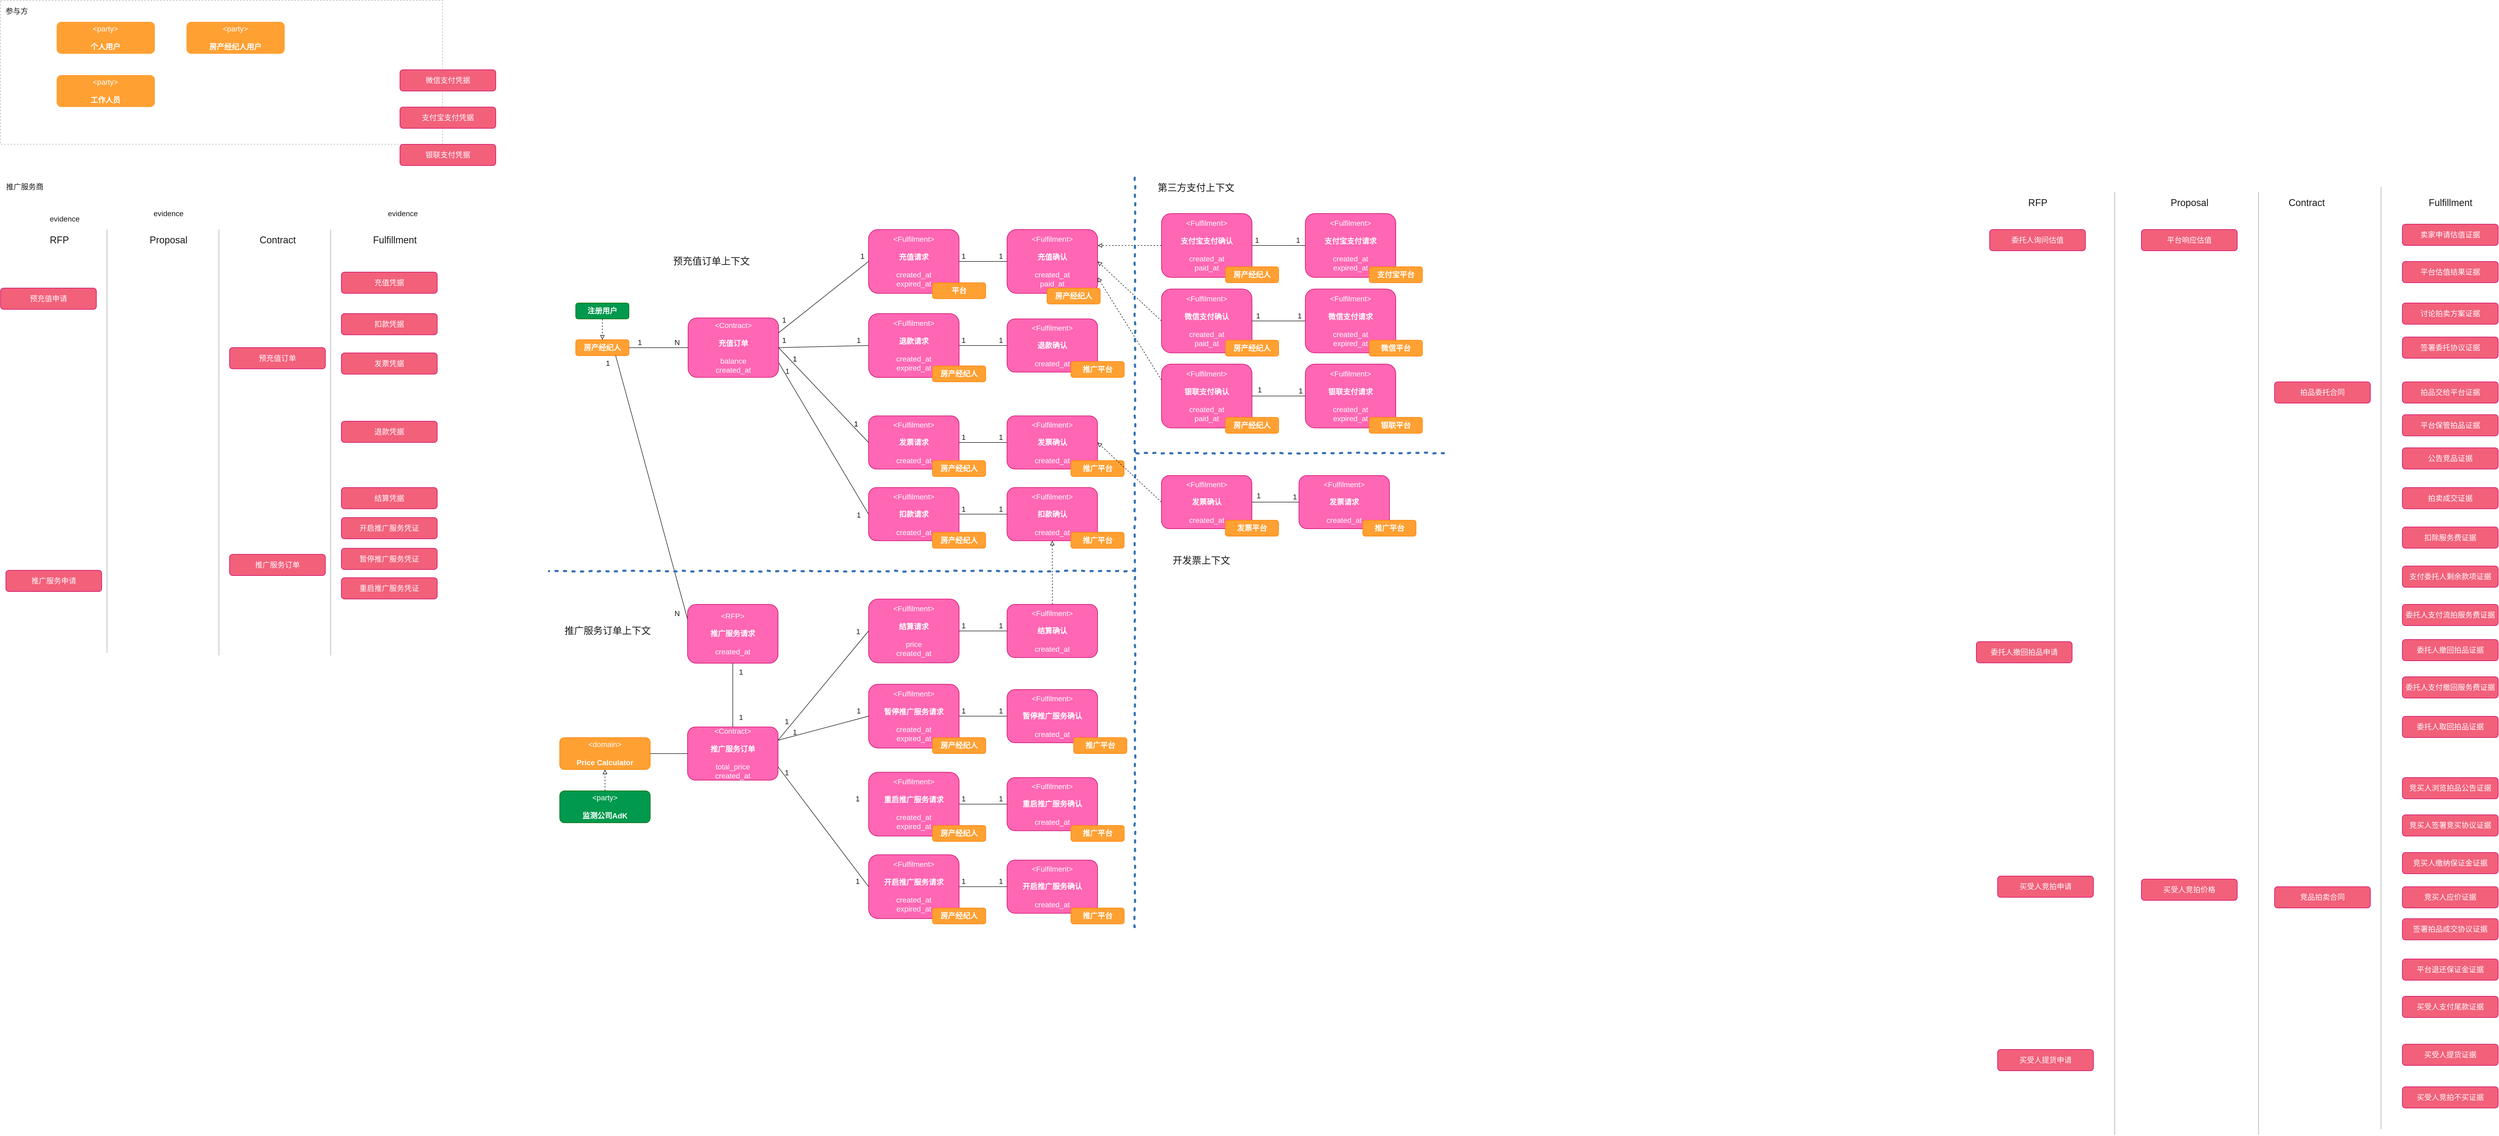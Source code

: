 <mxfile version="20.0.3" type="github">
  <diagram id="4pXQrOWJEeSuhuyzBbQL" name="Page-1">
    <mxGraphModel dx="1535" dy="1911" grid="1" gridSize="10" guides="1" tooltips="1" connect="1" arrows="1" fold="1" page="1" pageScale="1" pageWidth="850" pageHeight="1100" math="0" shadow="0">
      <root>
        <mxCell id="0" />
        <mxCell id="1" parent="0" />
        <mxCell id="l0locyyftSwh_tXuukIE-1" value="&lt;font style=&quot;font-size: 18px&quot;&gt;RFP&lt;/font&gt;" style="text;html=1;align=center;verticalAlign=middle;resizable=0;points=[];autosize=1;strokeColor=none;fillColor=none;fontColor=#1A1A1A;" parent="1" vertex="1">
          <mxGeometry x="95" y="110" width="50" height="20" as="geometry" />
        </mxCell>
        <mxCell id="l0locyyftSwh_tXuukIE-2" value="&lt;font style=&quot;font-size: 18px&quot;&gt;Proposal&lt;/font&gt;" style="text;html=1;align=center;verticalAlign=middle;resizable=0;points=[];autosize=1;strokeColor=none;fillColor=none;fontColor=#1A1A1A;" parent="1" vertex="1">
          <mxGeometry x="280" y="110" width="90" height="20" as="geometry" />
        </mxCell>
        <mxCell id="l0locyyftSwh_tXuukIE-3" value="&lt;font style=&quot;font-size: 18px&quot;&gt;Contract&lt;/font&gt;" style="text;html=1;align=center;verticalAlign=middle;resizable=0;points=[];autosize=1;strokeColor=none;fillColor=none;fontColor=#1A1A1A;" parent="1" vertex="1">
          <mxGeometry x="490" y="110" width="80" height="20" as="geometry" />
        </mxCell>
        <mxCell id="l0locyyftSwh_tXuukIE-4" value="&lt;font style=&quot;font-size: 18px&quot;&gt;Fulfillment&lt;/font&gt;" style="text;html=1;align=center;verticalAlign=middle;resizable=0;points=[];autosize=1;strokeColor=none;fillColor=none;fontColor=#1A1A1A;" parent="1" vertex="1">
          <mxGeometry x="700" y="110" width="100" height="20" as="geometry" />
        </mxCell>
        <mxCell id="l0locyyftSwh_tXuukIE-5" value="" style="endArrow=none;html=1;rounded=0;fontSize=18;strokeColor=#A6A6A6;" parent="1" edge="1">
          <mxGeometry width="50" height="50" relative="1" as="geometry">
            <mxPoint x="210" y="895" as="sourcePoint" />
            <mxPoint x="210" y="100" as="targetPoint" />
          </mxGeometry>
        </mxCell>
        <mxCell id="l0locyyftSwh_tXuukIE-6" value="" style="endArrow=none;html=1;rounded=0;fontSize=18;strokeColor=#A6A6A6;" parent="1" edge="1">
          <mxGeometry width="50" height="50" relative="1" as="geometry">
            <mxPoint x="630" y="900" as="sourcePoint" />
            <mxPoint x="630" y="100" as="targetPoint" />
          </mxGeometry>
        </mxCell>
        <mxCell id="l0locyyftSwh_tXuukIE-7" value="" style="endArrow=none;html=1;rounded=0;fontSize=18;strokeColor=#A6A6A6;" parent="1" edge="1">
          <mxGeometry width="50" height="50" relative="1" as="geometry">
            <mxPoint x="420" y="900" as="sourcePoint" />
            <mxPoint x="420" y="100" as="targetPoint" />
          </mxGeometry>
        </mxCell>
        <mxCell id="l0locyyftSwh_tXuukIE-10" value="&lt;font&gt;推广服务商&lt;/font&gt;" style="text;html=1;align=center;verticalAlign=middle;resizable=0;points=[];autosize=1;strokeColor=none;fillColor=none;fontSize=14;fontColor=#1A1A1A;" parent="1" vertex="1">
          <mxGeometry x="10" y="10" width="90" height="20" as="geometry" />
        </mxCell>
        <mxCell id="l0locyyftSwh_tXuukIE-11" value="evidence" style="text;html=1;align=center;verticalAlign=middle;resizable=0;points=[];autosize=1;strokeColor=none;fillColor=none;fontSize=14;fontColor=#1A1A1A;" parent="1" vertex="1">
          <mxGeometry x="95" y="70" width="70" height="20" as="geometry" />
        </mxCell>
        <mxCell id="l0locyyftSwh_tXuukIE-12" value="evidence" style="text;html=1;align=center;verticalAlign=middle;resizable=0;points=[];autosize=1;strokeColor=none;fillColor=none;fontSize=14;fontColor=#1A1A1A;" parent="1" vertex="1">
          <mxGeometry x="290" y="60" width="70" height="20" as="geometry" />
        </mxCell>
        <mxCell id="l0locyyftSwh_tXuukIE-13" value="evidence" style="text;html=1;align=center;verticalAlign=middle;resizable=0;points=[];autosize=1;strokeColor=none;fillColor=none;fontSize=14;fontColor=#1A1A1A;" parent="1" vertex="1">
          <mxGeometry x="730" y="60" width="70" height="20" as="geometry" />
        </mxCell>
        <mxCell id="l0locyyftSwh_tXuukIE-21" value="" style="group" parent="1" vertex="1" connectable="0">
          <mxGeometry x="10" y="-330" width="930" height="310" as="geometry" />
        </mxCell>
        <mxCell id="l0locyyftSwh_tXuukIE-19" value="" style="rounded=0;whiteSpace=wrap;html=1;fontSize=14;fontColor=#FFFFFF;strokeColor=#B3B3B3;fillColor=none;dashed=1;" parent="l0locyyftSwh_tXuukIE-21" vertex="1">
          <mxGeometry width="830" height="270" as="geometry" />
        </mxCell>
        <mxCell id="l0locyyftSwh_tXuukIE-20" value="参与方" style="text;html=1;align=center;verticalAlign=middle;resizable=0;points=[];autosize=1;strokeColor=none;fillColor=none;fontSize=14;fontColor=#1A1A1A;" parent="l0locyyftSwh_tXuukIE-21" vertex="1">
          <mxGeometry y="10" width="60" height="20" as="geometry" />
        </mxCell>
        <object label="&lt;font color=&quot;#ffffff&quot;&gt;&amp;lt;%type%&amp;gt;&lt;br&gt;&lt;br&gt;&lt;b&gt;个人用户&lt;/b&gt;&lt;br&gt;&lt;/font&gt;" placeholders="1" type="party" name="Party" id="l0locyyftSwh_tXuukIE-22">
          <mxCell style="rounded=1;whiteSpace=wrap;html=1;noLabel=0;comic=0;recursiveResize=1;fillColor=#FFA033;dashed=1;fontSize=14;fontColor=#1A1A1A;strokeColor=none;" parent="l0locyyftSwh_tXuukIE-21" vertex="1">
            <mxGeometry x="105.397" y="40" width="184.444" height="60" as="geometry" />
          </mxCell>
        </object>
        <object label="&lt;font color=&quot;#ffffff&quot;&gt;&amp;lt;%type%&amp;gt;&lt;br&gt;&lt;br&gt;&lt;b&gt;房产经纪人用户&lt;/b&gt;&lt;br&gt;&lt;/font&gt;" placeholders="1" type="party" name="Party" id="l0locyyftSwh_tXuukIE-23">
          <mxCell style="rounded=1;whiteSpace=wrap;html=1;noLabel=0;comic=0;recursiveResize=1;fillColor=#FFA033;dashed=1;fontSize=14;fontColor=#1A1A1A;strokeColor=none;" parent="l0locyyftSwh_tXuukIE-21" vertex="1">
            <mxGeometry x="349.127" y="40" width="184.444" height="60" as="geometry" />
          </mxCell>
        </object>
        <object label="&lt;font color=&quot;#ffffff&quot;&gt;&amp;lt;%type%&amp;gt;&lt;br&gt;&lt;br&gt;&lt;b&gt;工作人员&lt;/b&gt;&lt;br&gt;&lt;/font&gt;" placeholders="1" type="party" name="Party" id="l0locyyftSwh_tXuukIE-24">
          <mxCell style="rounded=1;whiteSpace=wrap;html=1;noLabel=0;comic=0;recursiveResize=1;fillColor=#FFA033;dashed=1;fontSize=14;fontColor=#1A1A1A;strokeColor=none;" parent="l0locyyftSwh_tXuukIE-21" vertex="1">
            <mxGeometry x="105.397" y="140" width="184.444" height="60" as="geometry" />
          </mxCell>
        </object>
        <object label="&lt;font style=&quot;font-size: 14px&quot;&gt;微信支付凭据&lt;/font&gt;" placeholders="1" type="业务能力服务" id="l0locyyftSwh_tXuukIE-120">
          <mxCell style="rounded=1;whiteSpace=wrap;html=1;fillColor=#F2607A;noLabel=0;comic=0;recursiveResize=1;fontColor=#FFFFFF;strokeColor=#CC0066;labelBackgroundColor=none;fontSize=14;" parent="l0locyyftSwh_tXuukIE-21" vertex="1">
            <mxGeometry x="750" y="130" width="180" height="40" as="geometry" />
          </mxCell>
        </object>
        <object label="&lt;font style=&quot;font-size: 14px&quot;&gt;支付宝支付凭据&lt;/font&gt;" placeholders="1" type="业务能力服务" id="l0locyyftSwh_tXuukIE-121">
          <mxCell style="rounded=1;whiteSpace=wrap;html=1;fillColor=#F2607A;noLabel=0;comic=0;recursiveResize=1;fontColor=#FFFFFF;strokeColor=#CC0066;labelBackgroundColor=none;fontSize=14;" parent="l0locyyftSwh_tXuukIE-21" vertex="1">
            <mxGeometry x="750" y="200" width="180" height="40" as="geometry" />
          </mxCell>
        </object>
        <object label="&lt;font style=&quot;font-size: 14px&quot;&gt;银联支付凭据&lt;/font&gt;" placeholders="1" type="业务能力服务" id="l0locyyftSwh_tXuukIE-122">
          <mxCell style="rounded=1;whiteSpace=wrap;html=1;fillColor=#F2607A;noLabel=0;comic=0;recursiveResize=1;fontColor=#FFFFFF;strokeColor=#CC0066;labelBackgroundColor=none;fontSize=14;" parent="l0locyyftSwh_tXuukIE-21" vertex="1">
            <mxGeometry x="750" y="270" width="180" height="40" as="geometry" />
          </mxCell>
        </object>
        <object label="&lt;font style=&quot;font-size: 14px&quot;&gt;预充值&lt;/font&gt;申请" placeholders="1" type="业务能力服务" id="l0locyyftSwh_tXuukIE-117">
          <mxCell style="rounded=1;whiteSpace=wrap;html=1;fillColor=#F2607A;noLabel=0;comic=0;recursiveResize=1;fontColor=#FFFFFF;strokeColor=#CC0066;labelBackgroundColor=none;fontSize=14;" parent="1" vertex="1">
            <mxGeometry x="10" y="210" width="180" height="40" as="geometry" />
          </mxCell>
        </object>
        <object label="&lt;font style=&quot;font-size: 14px&quot;&gt;充值凭据&lt;/font&gt;" placeholders="1" type="业务能力服务" id="l0locyyftSwh_tXuukIE-119">
          <mxCell style="rounded=1;whiteSpace=wrap;html=1;fillColor=#F2607A;noLabel=0;comic=0;recursiveResize=1;fontColor=#FFFFFF;strokeColor=#CC0066;labelBackgroundColor=none;fontSize=14;" parent="1" vertex="1">
            <mxGeometry x="650" y="180" width="180" height="40" as="geometry" />
          </mxCell>
        </object>
        <object label="&lt;font style=&quot;font-size: 14px&quot;&gt;退款凭据&lt;/font&gt;" placeholders="1" type="业务能力服务" id="l0locyyftSwh_tXuukIE-123">
          <mxCell style="rounded=1;whiteSpace=wrap;html=1;fillColor=#F2607A;noLabel=0;comic=0;recursiveResize=1;fontColor=#FFFFFF;strokeColor=#CC0066;labelBackgroundColor=none;fontSize=14;" parent="1" vertex="1">
            <mxGeometry x="650" y="460" width="180" height="40" as="geometry" />
          </mxCell>
        </object>
        <object label="结算凭据" placeholders="1" type="业务能力服务" id="l0locyyftSwh_tXuukIE-126">
          <mxCell style="rounded=1;whiteSpace=wrap;html=1;fillColor=#F2607A;noLabel=0;comic=0;recursiveResize=1;fontColor=#FFFFFF;strokeColor=#CC0066;labelBackgroundColor=none;fontSize=14;" parent="1" vertex="1">
            <mxGeometry x="650" y="584.68" width="180" height="40" as="geometry" />
          </mxCell>
        </object>
        <object label="&lt;font style=&quot;font-size: 14px&quot;&gt;推广服务申请&lt;/font&gt;" placeholders="1" type="业务能力服务" id="l0locyyftSwh_tXuukIE-134">
          <mxCell style="rounded=1;whiteSpace=wrap;html=1;fillColor=#F2607A;noLabel=0;comic=0;recursiveResize=1;fontColor=#FFFFFF;strokeColor=#CC0066;labelBackgroundColor=none;fontSize=14;" parent="1" vertex="1">
            <mxGeometry x="20" y="740" width="180" height="40" as="geometry" />
          </mxCell>
        </object>
        <object label="推广服务订单" placeholders="1" type="业务能力服务" id="l0locyyftSwh_tXuukIE-136">
          <mxCell style="rounded=1;whiteSpace=wrap;html=1;fillColor=#F2607A;noLabel=0;comic=0;recursiveResize=1;fontColor=#FFFFFF;strokeColor=#CC0066;labelBackgroundColor=none;fontSize=14;" parent="1" vertex="1">
            <mxGeometry x="440" y="710" width="180" height="40" as="geometry" />
          </mxCell>
        </object>
        <object label="&lt;font style=&quot;font-size: 14px&quot;&gt;开启推广服务凭证&lt;/font&gt;" placeholders="1" type="业务能力服务" id="l0locyyftSwh_tXuukIE-138">
          <mxCell style="rounded=1;whiteSpace=wrap;html=1;fillColor=#F2607A;noLabel=0;comic=0;recursiveResize=1;fontColor=#FFFFFF;strokeColor=#CC0066;labelBackgroundColor=none;fontSize=14;" parent="1" vertex="1">
            <mxGeometry x="650" y="641" width="180" height="40" as="geometry" />
          </mxCell>
        </object>
        <object label="&lt;font color=&quot;#ffffff&quot;&gt;&amp;lt;%type%&amp;gt;&lt;br&gt;&lt;br&gt;&lt;b&gt;推广服务订单&lt;br&gt;&lt;/b&gt;&lt;br&gt;total_price&lt;br&gt;%createdAt%&lt;br&gt;&lt;/font&gt;" placeholders="1" type="Contract" name="Name of the Contract" createdAt="created_at" id="l0locyyftSwh_tXuukIE-141">
          <mxCell style="rounded=1;whiteSpace=wrap;html=1;fillColor=#FF66B3;noLabel=0;comic=0;recursiveResize=1;labelBackgroundColor=none;fontSize=14;fontColor=#1A1A1A;strokeColor=#CC0066;" parent="1" vertex="1">
            <mxGeometry x="1300" y="1034.24" width="170" height="100" as="geometry" />
          </mxCell>
        </object>
        <object label="&lt;font color=&quot;#ffffff&quot;&gt;&amp;lt;%type%&amp;gt;&lt;br&gt;&lt;br&gt;&lt;b&gt;充值请求&lt;/b&gt;&lt;br&gt;&lt;br&gt;%createdAt%&lt;br&gt;%expiredAt%&lt;br&gt;&lt;/font&gt;" placeholders="1" type="Fulfilment" name="Fulfilment Request" createdAt="created_at" expiredAt="expired_at" id="l0locyyftSwh_tXuukIE-144">
          <mxCell style="rounded=1;whiteSpace=wrap;html=1;fillColor=#FF66B3;noLabel=0;comic=0;recursiveResize=1;labelBackgroundColor=none;fontSize=14;fontColor=#1A1A1A;strokeColor=#CC0066;" parent="1" vertex="1">
            <mxGeometry x="1639.89" y="100" width="170" height="120" as="geometry" />
          </mxCell>
        </object>
        <object label="&lt;font color=&quot;#ffffff&quot;&gt;&amp;lt;%type%&amp;gt;&lt;br&gt;&lt;br&gt;&lt;b&gt;微信支付确认&lt;br&gt;&lt;/b&gt;&lt;br&gt;%createdAt%&lt;br&gt;&lt;/font&gt;&lt;span style=&quot;color: rgb(255 , 255 , 255)&quot;&gt;paid_at&lt;/span&gt;&lt;font color=&quot;#ffffff&quot;&gt;&lt;br&gt;&lt;/font&gt;" placeholders="1" type="Fulfilment" name="Fulfilment Request" createdAt="created_at" expiredAt="expired_at" id="l0locyyftSwh_tXuukIE-147">
          <mxCell style="rounded=1;whiteSpace=wrap;html=1;fillColor=#FF66B3;noLabel=0;comic=0;recursiveResize=1;labelBackgroundColor=none;fontSize=14;fontColor=#1A1A1A;strokeColor=#CC0066;" parent="1" vertex="1">
            <mxGeometry x="2190" y="211.73" width="170" height="120" as="geometry" />
          </mxCell>
        </object>
        <object label="&lt;font color=&quot;#ffffff&quot;&gt;&amp;lt;%type%&amp;gt;&lt;br&gt;&lt;br&gt;&lt;b&gt;微信支付&lt;/b&gt;&lt;/font&gt;&lt;b style=&quot;color: rgb(255 , 255 , 255)&quot;&gt;请求&lt;/b&gt;&lt;font color=&quot;#ffffff&quot;&gt;&lt;b&gt;&lt;br&gt;&lt;/b&gt;&lt;br&gt;%createdAt%&lt;br&gt;&lt;/font&gt;&lt;span style=&quot;color: rgb(255 , 255 , 255)&quot;&gt;expired_at&lt;/span&gt;&lt;font color=&quot;#ffffff&quot;&gt;&lt;br&gt;&lt;/font&gt;" placeholders="1" type="Fulfilment" name="Fulfilment Request" createdAt="created_at" expiredAt="expired_at" id="l0locyyftSwh_tXuukIE-148">
          <mxCell style="rounded=1;whiteSpace=wrap;html=1;fillColor=#FF66B3;noLabel=0;comic=0;recursiveResize=1;labelBackgroundColor=none;fontSize=14;fontColor=#1A1A1A;strokeColor=#CC0066;" parent="1" vertex="1">
            <mxGeometry x="2460" y="211.73" width="170" height="120" as="geometry" />
          </mxCell>
        </object>
        <object label="&lt;font color=&quot;#ffffff&quot;&gt;&amp;lt;%type%&amp;gt;&lt;br&gt;&lt;br&gt;&lt;b&gt;支付宝支付确认&lt;br&gt;&lt;/b&gt;&lt;br&gt;%createdAt%&lt;br&gt;&lt;/font&gt;&lt;span style=&quot;color: rgb(255 , 255 , 255)&quot;&gt;paid_at&lt;/span&gt;&lt;font color=&quot;#ffffff&quot;&gt;&lt;br&gt;&lt;/font&gt;" placeholders="1" type="Fulfilment" name="Fulfilment Request" createdAt="created_at" expiredAt="expired_at" id="l0locyyftSwh_tXuukIE-149">
          <mxCell style="rounded=1;whiteSpace=wrap;html=1;fillColor=#FF66B3;noLabel=0;comic=0;recursiveResize=1;labelBackgroundColor=none;fontSize=14;fontColor=#1A1A1A;strokeColor=#CC0066;" parent="1" vertex="1">
            <mxGeometry x="2190" y="70" width="170" height="120" as="geometry" />
          </mxCell>
        </object>
        <object label="&lt;font color=&quot;#ffffff&quot;&gt;&amp;lt;%type%&amp;gt;&lt;br&gt;&lt;br&gt;&lt;b&gt;支付宝支付请求&lt;br&gt;&lt;/b&gt;&lt;br&gt;%createdAt%&lt;br&gt;expired_at&lt;br&gt;&lt;/font&gt;" placeholders="1" type="Fulfilment" name="Fulfilment Request" createdAt="created_at" expiredAt="expired_at" id="l0locyyftSwh_tXuukIE-150">
          <mxCell style="rounded=1;whiteSpace=wrap;html=1;fillColor=#FF66B3;noLabel=0;comic=0;recursiveResize=1;labelBackgroundColor=none;fontSize=14;fontColor=#1A1A1A;strokeColor=#CC0066;" parent="1" vertex="1">
            <mxGeometry x="2460" y="70" width="170" height="120" as="geometry" />
          </mxCell>
        </object>
        <object label="&lt;font color=&quot;#ffffff&quot;&gt;&amp;lt;%type%&amp;gt;&lt;br&gt;&lt;br&gt;&lt;b&gt;银联支付确认&lt;br&gt;&lt;/b&gt;&lt;br&gt;%createdAt%&lt;br&gt;&lt;/font&gt;&lt;span style=&quot;color: rgb(255 , 255 , 255)&quot;&gt;paid_at&lt;/span&gt;&lt;font color=&quot;#ffffff&quot;&gt;&lt;br&gt;&lt;/font&gt;" placeholders="1" type="Fulfilment" name="Fulfilment Request" createdAt="created_at" expiredAt="expired_at" id="l0locyyftSwh_tXuukIE-151">
          <mxCell style="rounded=1;whiteSpace=wrap;html=1;fillColor=#FF66B3;noLabel=0;comic=0;recursiveResize=1;labelBackgroundColor=none;fontSize=14;fontColor=#1A1A1A;strokeColor=#CC0066;" parent="1" vertex="1">
            <mxGeometry x="2190" y="352.73" width="170" height="120" as="geometry" />
          </mxCell>
        </object>
        <object label="&lt;font color=&quot;#ffffff&quot;&gt;&amp;lt;%type%&amp;gt;&lt;br&gt;&lt;br&gt;&lt;b&gt;银联支付请求&lt;br&gt;&lt;/b&gt;&lt;br&gt;%createdAt%&lt;br&gt;&lt;/font&gt;&lt;span style=&quot;color: rgb(255 , 255 , 255)&quot;&gt;expired_at&lt;/span&gt;&lt;font color=&quot;#ffffff&quot;&gt;&lt;br&gt;&lt;/font&gt;" placeholders="1" type="Fulfilment" name="Fulfilment Request" createdAt="created_at" expiredAt="expired_at" id="l0locyyftSwh_tXuukIE-152">
          <mxCell style="rounded=1;whiteSpace=wrap;html=1;fillColor=#FF66B3;noLabel=0;comic=0;recursiveResize=1;labelBackgroundColor=none;fontSize=14;fontColor=#1A1A1A;strokeColor=#CC0066;" parent="1" vertex="1">
            <mxGeometry x="2460" y="352.73" width="170" height="120" as="geometry" />
          </mxCell>
        </object>
        <mxCell id="l0locyyftSwh_tXuukIE-153" style="edgeStyle=orthogonalEdgeStyle;rounded=0;orthogonalLoop=1;jettySize=auto;html=1;exitX=1;exitY=0.5;exitDx=0;exitDy=0;entryX=0;entryY=0.5;entryDx=0;entryDy=0;endArrow=none;endFill=0;fontSize=14;fontColor=#1A1A1A;strokeColor=#1A1A1A;" parent="1" source="l0locyyftSwh_tXuukIE-147" target="l0locyyftSwh_tXuukIE-148" edge="1">
          <mxGeometry relative="1" as="geometry">
            <mxPoint x="2230" y="641.73" as="sourcePoint" />
            <mxPoint x="2330" y="641.73" as="targetPoint" />
          </mxGeometry>
        </mxCell>
        <mxCell id="l0locyyftSwh_tXuukIE-154" value="1" style="edgeLabel;html=1;align=center;verticalAlign=middle;resizable=0;points=[];labelBackgroundColor=none;fontSize=14;fontColor=#1A1A1A;strokeColor=#FF8000;fillColor=none;gradientColor=none;" parent="l0locyyftSwh_tXuukIE-153" vertex="1" connectable="0">
          <mxGeometry x="-0.82" relative="1" as="geometry">
            <mxPoint x="2" y="-10" as="offset" />
          </mxGeometry>
        </mxCell>
        <mxCell id="l0locyyftSwh_tXuukIE-155" value="1" style="edgeLabel;html=1;align=center;verticalAlign=middle;resizable=0;points=[];labelBackgroundColor=none;fontSize=14;fontColor=#1A1A1A;strokeColor=#FF8000;fillColor=none;gradientColor=none;" parent="l0locyyftSwh_tXuukIE-153" vertex="1" connectable="0">
          <mxGeometry x="0.72" y="-1" relative="1" as="geometry">
            <mxPoint x="3" y="-11" as="offset" />
          </mxGeometry>
        </mxCell>
        <mxCell id="l0locyyftSwh_tXuukIE-159" style="edgeStyle=orthogonalEdgeStyle;rounded=0;orthogonalLoop=1;jettySize=auto;html=1;exitX=0;exitY=0.5;exitDx=0;exitDy=0;endArrow=none;endFill=0;fontSize=14;fontColor=#1A1A1A;strokeColor=#1A1A1A;entryX=1;entryY=0.5;entryDx=0;entryDy=0;" parent="1" source="l0locyyftSwh_tXuukIE-152" target="l0locyyftSwh_tXuukIE-151" edge="1">
          <mxGeometry relative="1" as="geometry">
            <mxPoint x="2110" y="412.73" as="sourcePoint" />
            <mxPoint x="2190" y="412.73" as="targetPoint" />
          </mxGeometry>
        </mxCell>
        <mxCell id="l0locyyftSwh_tXuukIE-160" value="1" style="edgeLabel;html=1;align=center;verticalAlign=middle;resizable=0;points=[];labelBackgroundColor=none;fontSize=14;fontColor=#1A1A1A;strokeColor=#FF8000;fillColor=none;gradientColor=none;" parent="l0locyyftSwh_tXuukIE-159" vertex="1" connectable="0">
          <mxGeometry x="-0.82" relative="1" as="geometry">
            <mxPoint y="-10" as="offset" />
          </mxGeometry>
        </mxCell>
        <mxCell id="l0locyyftSwh_tXuukIE-161" value="1" style="edgeLabel;html=1;align=center;verticalAlign=middle;resizable=0;points=[];labelBackgroundColor=none;fontSize=14;fontColor=#1A1A1A;strokeColor=#FF8000;fillColor=none;gradientColor=none;" parent="l0locyyftSwh_tXuukIE-159" vertex="1" connectable="0">
          <mxGeometry x="0.72" y="-1" relative="1" as="geometry">
            <mxPoint y="-11" as="offset" />
          </mxGeometry>
        </mxCell>
        <mxCell id="l0locyyftSwh_tXuukIE-162" style="edgeStyle=orthogonalEdgeStyle;rounded=0;orthogonalLoop=1;jettySize=auto;html=1;endArrow=none;endFill=0;fontSize=14;fontColor=#1A1A1A;strokeColor=#1A1A1A;entryX=0;entryY=0.5;entryDx=0;entryDy=0;exitX=1;exitY=0.5;exitDx=0;exitDy=0;" parent="1" source="l0locyyftSwh_tXuukIE-149" target="l0locyyftSwh_tXuukIE-150" edge="1">
          <mxGeometry relative="1" as="geometry">
            <mxPoint x="2370" y="150" as="sourcePoint" />
            <mxPoint x="2430" y="129.33" as="targetPoint" />
          </mxGeometry>
        </mxCell>
        <mxCell id="l0locyyftSwh_tXuukIE-163" value="1" style="edgeLabel;html=1;align=center;verticalAlign=middle;resizable=0;points=[];labelBackgroundColor=none;fontSize=14;fontColor=#1A1A1A;strokeColor=#FF8000;fillColor=none;gradientColor=none;" parent="l0locyyftSwh_tXuukIE-162" vertex="1" connectable="0">
          <mxGeometry x="-0.82" relative="1" as="geometry">
            <mxPoint y="-10" as="offset" />
          </mxGeometry>
        </mxCell>
        <mxCell id="l0locyyftSwh_tXuukIE-164" value="1" style="edgeLabel;html=1;align=center;verticalAlign=middle;resizable=0;points=[];labelBackgroundColor=none;fontSize=14;fontColor=#1A1A1A;strokeColor=#FF8000;fillColor=none;gradientColor=none;" parent="l0locyyftSwh_tXuukIE-162" vertex="1" connectable="0">
          <mxGeometry x="0.72" y="-1" relative="1" as="geometry">
            <mxPoint y="-11" as="offset" />
          </mxGeometry>
        </mxCell>
        <mxCell id="l0locyyftSwh_tXuukIE-165" style="edgeStyle=none;rounded=0;orthogonalLoop=1;jettySize=auto;html=1;exitX=0;exitY=0.5;exitDx=0;exitDy=0;endArrow=block;endFill=0;dashed=1;fontSize=14;fontColor=#1A1A1A;strokeColor=#1A1A1A;entryX=1;entryY=0.25;entryDx=0;entryDy=0;" parent="1" source="l0locyyftSwh_tXuukIE-149" target="l0locyyftSwh_tXuukIE-326" edge="1">
          <mxGeometry relative="1" as="geometry">
            <mxPoint x="2130" y="110" as="sourcePoint" />
            <mxPoint x="2069.89" y="130" as="targetPoint" />
          </mxGeometry>
        </mxCell>
        <mxCell id="l0locyyftSwh_tXuukIE-167" style="edgeStyle=none;rounded=0;orthogonalLoop=1;jettySize=auto;html=1;endArrow=block;endFill=0;dashed=1;fontSize=14;fontColor=#1A1A1A;strokeColor=#1A1A1A;entryX=1;entryY=0.5;entryDx=0;entryDy=0;exitX=0;exitY=0.5;exitDx=0;exitDy=0;" parent="1" source="l0locyyftSwh_tXuukIE-147" target="l0locyyftSwh_tXuukIE-326" edge="1">
          <mxGeometry relative="1" as="geometry">
            <mxPoint x="2120" y="180" as="sourcePoint" />
            <mxPoint x="2069.89" y="160" as="targetPoint" />
          </mxGeometry>
        </mxCell>
        <mxCell id="l0locyyftSwh_tXuukIE-168" style="edgeStyle=none;rounded=0;orthogonalLoop=1;jettySize=auto;html=1;exitX=0;exitY=0.25;exitDx=0;exitDy=0;endArrow=block;endFill=0;dashed=1;fontSize=14;fontColor=#1A1A1A;strokeColor=#1A1A1A;entryX=1;entryY=0.75;entryDx=0;entryDy=0;" parent="1" source="l0locyyftSwh_tXuukIE-151" target="l0locyyftSwh_tXuukIE-326" edge="1">
          <mxGeometry relative="1" as="geometry">
            <mxPoint x="2000" y="310" as="sourcePoint" />
            <mxPoint x="2069.89" y="190" as="targetPoint" />
          </mxGeometry>
        </mxCell>
        <mxCell id="l0locyyftSwh_tXuukIE-169" style="edgeStyle=orthogonalEdgeStyle;rounded=0;orthogonalLoop=1;jettySize=auto;html=1;exitX=1;exitY=0.5;exitDx=0;exitDy=0;entryX=0;entryY=0.5;entryDx=0;entryDy=0;endArrow=none;endFill=0;fontSize=14;fontColor=#1A1A1A;strokeColor=#1A1A1A;" parent="1" source="l0locyyftSwh_tXuukIE-144" target="l0locyyftSwh_tXuukIE-326" edge="1">
          <mxGeometry relative="1" as="geometry">
            <mxPoint x="1809.89" y="60" as="sourcePoint" />
            <mxPoint x="1899.89" y="160" as="targetPoint" />
          </mxGeometry>
        </mxCell>
        <mxCell id="l0locyyftSwh_tXuukIE-170" value="1" style="edgeLabel;html=1;align=center;verticalAlign=middle;resizable=0;points=[];labelBackgroundColor=none;fontSize=14;fontColor=#1A1A1A;strokeColor=#FF8000;fillColor=none;gradientColor=none;" parent="l0locyyftSwh_tXuukIE-169" vertex="1" connectable="0">
          <mxGeometry x="-0.82" relative="1" as="geometry">
            <mxPoint y="-10" as="offset" />
          </mxGeometry>
        </mxCell>
        <mxCell id="l0locyyftSwh_tXuukIE-171" value="1" style="edgeLabel;html=1;align=center;verticalAlign=middle;resizable=0;points=[];labelBackgroundColor=none;fontSize=14;fontColor=#1A1A1A;strokeColor=#FF8000;fillColor=none;gradientColor=none;" parent="l0locyyftSwh_tXuukIE-169" vertex="1" connectable="0">
          <mxGeometry x="0.72" y="-1" relative="1" as="geometry">
            <mxPoint y="-11" as="offset" />
          </mxGeometry>
        </mxCell>
        <object label="&lt;font color=&quot;#ffffff&quot;&gt;&amp;lt;%type%&amp;gt;&lt;br&gt;&lt;br&gt;&lt;b&gt;退款请求&lt;br&gt;&lt;/b&gt;&lt;br&gt;%createdAt%&lt;br&gt;%expiredAt%&lt;br&gt;&lt;/font&gt;" placeholders="1" type="Fulfilment" name="Fulfilment Request" createdAt="created_at" expiredAt="expired_at" id="l0locyyftSwh_tXuukIE-172">
          <mxCell style="rounded=1;whiteSpace=wrap;html=1;fillColor=#FF66B3;noLabel=0;comic=0;recursiveResize=1;labelBackgroundColor=none;fontSize=14;fontColor=#1A1A1A;strokeColor=#CC0066;" parent="1" vertex="1">
            <mxGeometry x="1640" y="257.87" width="170" height="120" as="geometry" />
          </mxCell>
        </object>
        <object label="&lt;font color=&quot;#ffffff&quot;&gt;&amp;lt;%type%&amp;gt;&lt;br&gt;&lt;br&gt;&lt;b&gt;退款确认&lt;br&gt;&lt;/b&gt;&lt;br&gt;%createdAt%&lt;br&gt;&lt;/font&gt;" placeholders="1" type="Fulfilment" name="Fulfilment Confirmation" createdAt="created_at" id="l0locyyftSwh_tXuukIE-173">
          <mxCell style="rounded=1;whiteSpace=wrap;html=1;fillColor=#FF66B3;noLabel=0;comic=0;recursiveResize=1;labelBackgroundColor=none;fontSize=14;fontColor=#1A1A1A;strokeColor=#CC0066;" parent="1" vertex="1">
            <mxGeometry x="1900" y="267.87" width="170" height="100" as="geometry" />
          </mxCell>
        </object>
        <mxCell id="l0locyyftSwh_tXuukIE-174" style="edgeStyle=orthogonalEdgeStyle;rounded=0;orthogonalLoop=1;jettySize=auto;html=1;exitX=1;exitY=0.5;exitDx=0;exitDy=0;entryX=0;entryY=0.5;entryDx=0;entryDy=0;endArrow=none;endFill=0;fontSize=14;fontColor=#1A1A1A;strokeColor=#1A1A1A;" parent="1" source="l0locyyftSwh_tXuukIE-172" target="l0locyyftSwh_tXuukIE-173" edge="1">
          <mxGeometry relative="1" as="geometry">
            <mxPoint x="1880" y="-192.13" as="sourcePoint" />
            <mxPoint x="1980" y="-192.13" as="targetPoint" />
          </mxGeometry>
        </mxCell>
        <mxCell id="l0locyyftSwh_tXuukIE-175" value="1" style="edgeLabel;html=1;align=center;verticalAlign=middle;resizable=0;points=[];labelBackgroundColor=none;fontSize=14;fontColor=#1A1A1A;strokeColor=#CC0066;fillColor=none;gradientColor=none;" parent="l0locyyftSwh_tXuukIE-174" vertex="1" connectable="0">
          <mxGeometry x="-0.82" relative="1" as="geometry">
            <mxPoint y="-10" as="offset" />
          </mxGeometry>
        </mxCell>
        <mxCell id="l0locyyftSwh_tXuukIE-176" value="1" style="edgeLabel;html=1;align=center;verticalAlign=middle;resizable=0;points=[];labelBackgroundColor=none;fontSize=14;fontColor=#1A1A1A;strokeColor=#CC0066;fillColor=none;gradientColor=none;" parent="l0locyyftSwh_tXuukIE-174" vertex="1" connectable="0">
          <mxGeometry x="0.72" y="-1" relative="1" as="geometry">
            <mxPoint y="-11" as="offset" />
          </mxGeometry>
        </mxCell>
        <object label="" n="1" m="*" id="l0locyyftSwh_tXuukIE-177">
          <mxCell style="rounded=0;orthogonalLoop=1;jettySize=auto;html=1;exitX=1;exitY=0.25;exitDx=0;exitDy=0;endArrow=none;endFill=0;fontSize=14;fontColor=#1A1A1A;strokeColor=#1A1A1A;entryX=0;entryY=0.5;entryDx=0;entryDy=0;" parent="1" source="l0locyyftSwh_tXuukIE-235" target="l0locyyftSwh_tXuukIE-144" edge="1">
            <mxGeometry relative="1" as="geometry">
              <mxPoint x="1555" y="190" as="sourcePoint" />
              <mxPoint x="1640" y="190" as="targetPoint" />
            </mxGeometry>
          </mxCell>
        </object>
        <mxCell id="l0locyyftSwh_tXuukIE-178" value="1" style="edgeLabel;html=1;align=center;verticalAlign=middle;resizable=0;points=[];labelBackgroundColor=none;fontSize=14;fontColor=#1A1A1A;strokeColor=#CC0066;fillColor=none;gradientColor=none;" parent="l0locyyftSwh_tXuukIE-177" vertex="1" connectable="0">
          <mxGeometry x="0.154" y="3" relative="1" as="geometry">
            <mxPoint x="-86" y="56" as="offset" />
          </mxGeometry>
        </mxCell>
        <mxCell id="l0locyyftSwh_tXuukIE-179" value="1" style="edgeLabel;html=1;align=center;verticalAlign=middle;resizable=0;points=[];labelBackgroundColor=none;fontSize=14;fontColor=#1A1A1A;strokeColor=#CC0066;fillColor=none;gradientColor=none;" parent="l0locyyftSwh_tXuukIE-177" vertex="1" connectable="0">
          <mxGeometry x="0.154" relative="1" as="geometry">
            <mxPoint x="59" y="-67" as="offset" />
          </mxGeometry>
        </mxCell>
        <object label="" n="1" m="*" id="l0locyyftSwh_tXuukIE-180">
          <mxCell style="rounded=0;orthogonalLoop=1;jettySize=auto;html=1;endArrow=none;endFill=0;fontSize=14;fontColor=#1A1A1A;strokeColor=#1A1A1A;entryX=0;entryY=0.5;entryDx=0;entryDy=0;exitX=1;exitY=0.5;exitDx=0;exitDy=0;" parent="1" source="l0locyyftSwh_tXuukIE-235" target="l0locyyftSwh_tXuukIE-172" edge="1">
            <mxGeometry relative="1" as="geometry">
              <mxPoint x="1430" y="540" as="sourcePoint" />
              <mxPoint x="1650" y="200" as="targetPoint" />
            </mxGeometry>
          </mxCell>
        </object>
        <mxCell id="l0locyyftSwh_tXuukIE-181" value="1" style="edgeLabel;html=1;align=center;verticalAlign=middle;resizable=0;points=[];labelBackgroundColor=none;fontSize=14;fontColor=#1A1A1A;strokeColor=#CC0066;fillColor=none;gradientColor=none;" parent="l0locyyftSwh_tXuukIE-180" vertex="1" connectable="0">
          <mxGeometry x="0.154" y="3" relative="1" as="geometry">
            <mxPoint x="52" y="-9" as="offset" />
          </mxGeometry>
        </mxCell>
        <mxCell id="l0locyyftSwh_tXuukIE-182" value="1" style="edgeLabel;html=1;align=center;verticalAlign=middle;resizable=0;points=[];labelBackgroundColor=none;fontSize=14;fontColor=#1A1A1A;strokeColor=#CC0066;fillColor=none;gradientColor=none;" parent="l0locyyftSwh_tXuukIE-180" vertex="1" connectable="0">
          <mxGeometry x="0.154" relative="1" as="geometry">
            <mxPoint x="-88" y="-12" as="offset" />
          </mxGeometry>
        </mxCell>
        <object label="&lt;font color=&quot;#ffffff&quot;&gt;&amp;lt;%type%&amp;gt;&lt;br&gt;&lt;br&gt;&lt;b&gt;结算请求&lt;br&gt;&lt;/b&gt;&lt;br&gt;price&lt;br&gt;%createdAt%&lt;br&gt;&lt;/font&gt;" placeholders="1" type="Fulfilment" name="Fulfilment Request" createdAt="created_at" expiredAt="expired_at" id="l0locyyftSwh_tXuukIE-184">
          <mxCell style="rounded=1;whiteSpace=wrap;html=1;fillColor=#FF66B3;noLabel=0;comic=0;recursiveResize=1;labelBackgroundColor=none;fontSize=14;fontColor=#1A1A1A;strokeColor=#CC0066;" parent="1" vertex="1">
            <mxGeometry x="1640" y="794" width="170" height="120" as="geometry" />
          </mxCell>
        </object>
        <object label="&lt;font color=&quot;#ffffff&quot;&gt;&amp;lt;%type%&amp;gt;&lt;br&gt;&lt;br&gt;&lt;b&gt;结算&lt;/b&gt;&lt;/font&gt;&lt;font color=&quot;#ffffff&quot;&gt;&lt;b&gt;确认&lt;br&gt;&lt;/b&gt;&lt;br&gt;%createdAt%&lt;br&gt;&lt;/font&gt;" placeholders="1" type="Fulfilment" name="Fulfilment Confirmation" createdAt="created_at" id="l0locyyftSwh_tXuukIE-185">
          <mxCell style="rounded=1;whiteSpace=wrap;html=1;fillColor=#FF66B3;noLabel=0;comic=0;recursiveResize=1;labelBackgroundColor=none;fontSize=14;fontColor=#1A1A1A;strokeColor=#CC0066;" parent="1" vertex="1">
            <mxGeometry x="1900" y="804" width="170" height="100" as="geometry" />
          </mxCell>
        </object>
        <mxCell id="l0locyyftSwh_tXuukIE-186" style="edgeStyle=orthogonalEdgeStyle;rounded=0;orthogonalLoop=1;jettySize=auto;html=1;exitX=1;exitY=0.5;exitDx=0;exitDy=0;entryX=0;entryY=0.5;entryDx=0;entryDy=0;endArrow=none;endFill=0;fontSize=14;fontColor=#1A1A1A;strokeColor=#1A1A1A;" parent="1" source="l0locyyftSwh_tXuukIE-184" target="l0locyyftSwh_tXuukIE-185" edge="1">
          <mxGeometry relative="1" as="geometry">
            <mxPoint x="1853.89" y="344" as="sourcePoint" />
            <mxPoint x="1953.89" y="344" as="targetPoint" />
          </mxGeometry>
        </mxCell>
        <mxCell id="l0locyyftSwh_tXuukIE-187" value="1" style="edgeLabel;html=1;align=center;verticalAlign=middle;resizable=0;points=[];labelBackgroundColor=none;fontSize=14;fontColor=#1A1A1A;strokeColor=#CC0066;fillColor=none;gradientColor=none;" parent="l0locyyftSwh_tXuukIE-186" vertex="1" connectable="0">
          <mxGeometry x="-0.82" relative="1" as="geometry">
            <mxPoint y="-10" as="offset" />
          </mxGeometry>
        </mxCell>
        <mxCell id="l0locyyftSwh_tXuukIE-188" value="1" style="edgeLabel;html=1;align=center;verticalAlign=middle;resizable=0;points=[];labelBackgroundColor=none;fontSize=14;fontColor=#1A1A1A;strokeColor=#CC0066;fillColor=none;gradientColor=none;" parent="l0locyyftSwh_tXuukIE-186" vertex="1" connectable="0">
          <mxGeometry x="0.72" y="-1" relative="1" as="geometry">
            <mxPoint y="-11" as="offset" />
          </mxGeometry>
        </mxCell>
        <object label="&lt;font color=&quot;#ffffff&quot;&gt;&amp;lt;%type%&amp;gt;&lt;br&gt;&lt;br&gt;&lt;b&gt;扣款请求&lt;br&gt;&lt;/b&gt;&lt;br&gt;%createdAt%&lt;br&gt;&lt;/font&gt;" placeholders="1" type="Fulfilment" name="Fulfilment Request" createdAt="created_at" expiredAt="expired_at" id="l0locyyftSwh_tXuukIE-190">
          <mxCell style="rounded=1;whiteSpace=wrap;html=1;fillColor=#FF66B3;noLabel=0;comic=0;recursiveResize=1;labelBackgroundColor=none;fontSize=14;fontColor=#1A1A1A;strokeColor=#CC0066;" parent="1" vertex="1">
            <mxGeometry x="1639.89" y="584.68" width="170" height="100" as="geometry" />
          </mxCell>
        </object>
        <object label="&lt;font color=&quot;#ffffff&quot;&gt;&amp;lt;%type%&amp;gt;&lt;br&gt;&lt;br&gt;&lt;b&gt;扣款确认&lt;br&gt;&lt;/b&gt;&lt;br&gt;%createdAt%&lt;br&gt;&lt;/font&gt;" placeholders="1" type="Fulfilment" name="Fulfilment Confirmation" createdAt="created_at" id="l0locyyftSwh_tXuukIE-191">
          <mxCell style="rounded=1;whiteSpace=wrap;html=1;fillColor=#FF66B3;noLabel=0;comic=0;recursiveResize=1;labelBackgroundColor=none;fontSize=14;fontColor=#1A1A1A;strokeColor=#CC0066;" parent="1" vertex="1">
            <mxGeometry x="1899.89" y="584.68" width="170" height="100" as="geometry" />
          </mxCell>
        </object>
        <mxCell id="l0locyyftSwh_tXuukIE-192" style="edgeStyle=orthogonalEdgeStyle;rounded=0;orthogonalLoop=1;jettySize=auto;html=1;exitX=1;exitY=0.5;exitDx=0;exitDy=0;entryX=0;entryY=0.5;entryDx=0;entryDy=0;endArrow=none;endFill=0;fontSize=14;fontColor=#1A1A1A;strokeColor=#1A1A1A;" parent="1" source="l0locyyftSwh_tXuukIE-190" target="l0locyyftSwh_tXuukIE-191" edge="1">
          <mxGeometry relative="1" as="geometry">
            <mxPoint x="1853.78" y="128.68" as="sourcePoint" />
            <mxPoint x="1953.78" y="128.68" as="targetPoint" />
          </mxGeometry>
        </mxCell>
        <mxCell id="l0locyyftSwh_tXuukIE-193" value="1" style="edgeLabel;html=1;align=center;verticalAlign=middle;resizable=0;points=[];labelBackgroundColor=none;fontSize=14;fontColor=#1A1A1A;strokeColor=#CC0066;fillColor=none;gradientColor=none;" parent="l0locyyftSwh_tXuukIE-192" vertex="1" connectable="0">
          <mxGeometry x="-0.82" relative="1" as="geometry">
            <mxPoint y="-10" as="offset" />
          </mxGeometry>
        </mxCell>
        <mxCell id="l0locyyftSwh_tXuukIE-194" value="1" style="edgeLabel;html=1;align=center;verticalAlign=middle;resizable=0;points=[];labelBackgroundColor=none;fontSize=14;fontColor=#1A1A1A;strokeColor=#CC0066;fillColor=none;gradientColor=none;" parent="l0locyyftSwh_tXuukIE-192" vertex="1" connectable="0">
          <mxGeometry x="0.72" y="-1" relative="1" as="geometry">
            <mxPoint y="-11" as="offset" />
          </mxGeometry>
        </mxCell>
        <object label="&lt;font color=&quot;#ffffff&quot;&gt;&amp;lt;%type%&amp;gt;&lt;br&gt;&lt;br&gt;&lt;b&gt;Price Calculator&lt;/b&gt;&lt;br&gt;&lt;/font&gt;" placeholders="1" type="domain" name="Domain" id="l0locyyftSwh_tXuukIE-195">
          <mxCell style="rounded=1;whiteSpace=wrap;html=1;noLabel=0;comic=0;recursiveResize=1;fillColor=#FFA033;labelBackgroundColor=none;fontSize=14;fontColor=#1A1A1A;strokeColor=#FF8000;" parent="1" vertex="1">
            <mxGeometry x="1060" y="1054.24" width="170" height="60" as="geometry" />
          </mxCell>
        </object>
        <object label="&lt;font color=&quot;#ffffff&quot;&gt;&amp;lt;%type%&amp;gt;&lt;br&gt;&lt;br&gt;&lt;b&gt;开启推广服务请求&lt;br&gt;&lt;/b&gt;&lt;br&gt;%createdAt%&lt;br&gt;%expiredAt%&lt;br&gt;&lt;/font&gt;" placeholders="1" type="Fulfilment" name="Fulfilment Request" createdAt="created_at" expiredAt="expired_at" id="l0locyyftSwh_tXuukIE-196">
          <mxCell style="rounded=1;whiteSpace=wrap;html=1;fillColor=#FF66B3;noLabel=0;comic=0;recursiveResize=1;labelBackgroundColor=none;fontSize=14;fontColor=#1A1A1A;strokeColor=#CC0066;" parent="1" vertex="1">
            <mxGeometry x="1640" y="1274.24" width="170" height="120" as="geometry" />
          </mxCell>
        </object>
        <object label="&lt;font color=&quot;#ffffff&quot;&gt;&amp;lt;%type%&amp;gt;&lt;br&gt;&lt;br&gt;&lt;/font&gt;&lt;span style=&quot;color: rgb(255 , 255 , 255)&quot;&gt;&lt;b&gt;开启推广服务确认&lt;br&gt;&lt;/b&gt;&lt;/span&gt;&lt;font color=&quot;#ffffff&quot;&gt;&lt;br&gt;%createdAt%&lt;br&gt;&lt;/font&gt;" placeholders="1" type="Fulfilment" name="Fulfilment Confirmation" createdAt="created_at" id="l0locyyftSwh_tXuukIE-197">
          <mxCell style="rounded=1;whiteSpace=wrap;html=1;fillColor=#FF66B3;noLabel=0;comic=0;recursiveResize=1;labelBackgroundColor=none;fontSize=14;fontColor=#1A1A1A;strokeColor=#CC0066;" parent="1" vertex="1">
            <mxGeometry x="1900" y="1284.24" width="170" height="100" as="geometry" />
          </mxCell>
        </object>
        <mxCell id="l0locyyftSwh_tXuukIE-198" style="edgeStyle=orthogonalEdgeStyle;rounded=0;orthogonalLoop=1;jettySize=auto;html=1;exitX=1;exitY=0.5;exitDx=0;exitDy=0;entryX=0;entryY=0.5;entryDx=0;entryDy=0;endArrow=none;endFill=0;fontSize=14;fontColor=#1A1A1A;strokeColor=#1A1A1A;" parent="1" source="l0locyyftSwh_tXuukIE-196" target="l0locyyftSwh_tXuukIE-197" edge="1">
          <mxGeometry relative="1" as="geometry">
            <mxPoint x="1853.89" y="824.24" as="sourcePoint" />
            <mxPoint x="1953.89" y="824.24" as="targetPoint" />
          </mxGeometry>
        </mxCell>
        <mxCell id="l0locyyftSwh_tXuukIE-199" value="1" style="edgeLabel;html=1;align=center;verticalAlign=middle;resizable=0;points=[];labelBackgroundColor=none;fontSize=14;fontColor=#1A1A1A;strokeColor=#CC0066;fillColor=none;gradientColor=none;" parent="l0locyyftSwh_tXuukIE-198" vertex="1" connectable="0">
          <mxGeometry x="-0.82" relative="1" as="geometry">
            <mxPoint y="-10" as="offset" />
          </mxGeometry>
        </mxCell>
        <mxCell id="l0locyyftSwh_tXuukIE-200" value="1" style="edgeLabel;html=1;align=center;verticalAlign=middle;resizable=0;points=[];labelBackgroundColor=none;fontSize=14;fontColor=#1A1A1A;strokeColor=#CC0066;fillColor=none;gradientColor=none;" parent="l0locyyftSwh_tXuukIE-198" vertex="1" connectable="0">
          <mxGeometry x="0.72" y="-1" relative="1" as="geometry">
            <mxPoint y="-11" as="offset" />
          </mxGeometry>
        </mxCell>
        <mxCell id="l0locyyftSwh_tXuukIE-201" style="rounded=0;orthogonalLoop=1;jettySize=auto;html=1;exitX=1;exitY=0.25;exitDx=0;exitDy=0;entryX=0;entryY=0.5;entryDx=0;entryDy=0;endArrow=none;endFill=0;fontSize=14;fontColor=#1A1A1A;strokeColor=#1A1A1A;" parent="1" source="l0locyyftSwh_tXuukIE-141" target="l0locyyftSwh_tXuukIE-184" edge="1">
          <mxGeometry relative="1" as="geometry">
            <mxPoint x="1470" y="814" as="sourcePoint" />
            <mxPoint x="1570" y="814" as="targetPoint" />
          </mxGeometry>
        </mxCell>
        <mxCell id="l0locyyftSwh_tXuukIE-202" value="1" style="edgeLabel;html=1;align=center;verticalAlign=middle;resizable=0;points=[];labelBackgroundColor=none;fontSize=14;fontColor=#1A1A1A;strokeColor=#FF8000;fillColor=none;gradientColor=none;" parent="l0locyyftSwh_tXuukIE-201" vertex="1" connectable="0">
          <mxGeometry x="-0.82" relative="1" as="geometry">
            <mxPoint y="-17" as="offset" />
          </mxGeometry>
        </mxCell>
        <mxCell id="l0locyyftSwh_tXuukIE-203" value="1" style="edgeLabel;html=1;align=center;verticalAlign=middle;resizable=0;points=[];labelBackgroundColor=none;fontSize=14;fontColor=#1A1A1A;strokeColor=#FF8000;fillColor=none;gradientColor=none;" parent="l0locyyftSwh_tXuukIE-201" vertex="1" connectable="0">
          <mxGeometry x="0.72" y="-1" relative="1" as="geometry">
            <mxPoint x="3" y="-29" as="offset" />
          </mxGeometry>
        </mxCell>
        <mxCell id="l0locyyftSwh_tXuukIE-204" style="rounded=0;orthogonalLoop=1;jettySize=auto;html=1;exitX=1;exitY=0.75;exitDx=0;exitDy=0;entryX=0;entryY=0.5;entryDx=0;entryDy=0;endArrow=none;endFill=0;fontSize=14;fontColor=#1A1A1A;strokeColor=#1A1A1A;" parent="1" source="l0locyyftSwh_tXuukIE-235" target="l0locyyftSwh_tXuukIE-190" edge="1">
          <mxGeometry relative="1" as="geometry">
            <mxPoint x="1480" y="740.24" as="sourcePoint" />
            <mxPoint x="1580" y="740.24" as="targetPoint" />
          </mxGeometry>
        </mxCell>
        <mxCell id="l0locyyftSwh_tXuukIE-205" value="1" style="edgeLabel;html=1;align=center;verticalAlign=middle;resizable=0;points=[];labelBackgroundColor=none;fontSize=14;fontColor=#1A1A1A;strokeColor=#FF8000;fillColor=none;gradientColor=none;" parent="l0locyyftSwh_tXuukIE-204" vertex="1" connectable="0">
          <mxGeometry x="-0.82" relative="1" as="geometry">
            <mxPoint y="-10" as="offset" />
          </mxGeometry>
        </mxCell>
        <mxCell id="l0locyyftSwh_tXuukIE-206" value="1" style="edgeLabel;html=1;align=center;verticalAlign=middle;resizable=0;points=[];labelBackgroundColor=none;fontSize=14;fontColor=#1A1A1A;strokeColor=#FF8000;fillColor=none;gradientColor=none;" parent="l0locyyftSwh_tXuukIE-204" vertex="1" connectable="0">
          <mxGeometry x="0.72" y="-1" relative="1" as="geometry">
            <mxPoint x="5" y="40" as="offset" />
          </mxGeometry>
        </mxCell>
        <mxCell id="l0locyyftSwh_tXuukIE-207" style="rounded=0;orthogonalLoop=1;jettySize=auto;html=1;entryX=0;entryY=0.5;entryDx=0;entryDy=0;endArrow=none;endFill=0;fontSize=14;fontColor=#1A1A1A;strokeColor=#1A1A1A;exitX=1;exitY=0.75;exitDx=0;exitDy=0;" parent="1" source="l0locyyftSwh_tXuukIE-141" target="l0locyyftSwh_tXuukIE-196" edge="1">
          <mxGeometry relative="1" as="geometry">
            <mxPoint x="1430" y="934.24" as="sourcePoint" />
            <mxPoint x="1650" y="1094.24" as="targetPoint" />
          </mxGeometry>
        </mxCell>
        <mxCell id="l0locyyftSwh_tXuukIE-208" value="1" style="edgeLabel;html=1;align=center;verticalAlign=middle;resizable=0;points=[];labelBackgroundColor=none;fontSize=14;fontColor=#1A1A1A;strokeColor=#FF8000;fillColor=none;gradientColor=none;" parent="l0locyyftSwh_tXuukIE-207" vertex="1" connectable="0">
          <mxGeometry x="-0.82" relative="1" as="geometry">
            <mxPoint y="-10" as="offset" />
          </mxGeometry>
        </mxCell>
        <mxCell id="l0locyyftSwh_tXuukIE-209" value="1" style="edgeLabel;html=1;align=center;verticalAlign=middle;resizable=0;points=[];labelBackgroundColor=none;fontSize=14;fontColor=#1A1A1A;strokeColor=#FF8000;fillColor=none;gradientColor=none;" parent="l0locyyftSwh_tXuukIE-207" vertex="1" connectable="0">
          <mxGeometry x="0.72" y="-1" relative="1" as="geometry">
            <mxPoint x="3" y="20" as="offset" />
          </mxGeometry>
        </mxCell>
        <mxCell id="l0locyyftSwh_tXuukIE-291" value="1" style="edgeLabel;html=1;align=center;verticalAlign=middle;resizable=0;points=[];labelBackgroundColor=none;fontSize=14;fontColor=#1A1A1A;strokeColor=#FF8000;fillColor=none;gradientColor=none;" parent="l0locyyftSwh_tXuukIE-207" vertex="1" connectable="0">
          <mxGeometry x="0.72" y="-1" relative="1" as="geometry">
            <mxPoint x="3" y="-135" as="offset" />
          </mxGeometry>
        </mxCell>
        <object label="&lt;font color=&quot;#ffffff&quot;&gt;&amp;lt;%type%&amp;gt;&lt;br&gt;&lt;br&gt;&lt;b&gt;监测公司AdK&lt;/b&gt;&lt;br&gt;&lt;/font&gt;" placeholders="1" type="party" name="Party" id="l0locyyftSwh_tXuukIE-210">
          <mxCell style="rounded=1;whiteSpace=wrap;html=1;noLabel=0;comic=0;recursiveResize=1;fillColor=#00994D;labelBackgroundColor=none;fontSize=14;fontColor=#1A1A1A;strokeColor=#006600;" parent="1" vertex="1">
            <mxGeometry x="1060" y="1154.24" width="170" height="60" as="geometry" />
          </mxCell>
        </object>
        <mxCell id="l0locyyftSwh_tXuukIE-211" style="edgeStyle=none;rounded=0;orthogonalLoop=1;jettySize=auto;html=1;exitX=0.5;exitY=0;exitDx=0;exitDy=0;endArrow=block;endFill=0;dashed=1;fontSize=14;fontColor=#1A1A1A;strokeColor=#1A1A1A;entryX=0.5;entryY=1;entryDx=0;entryDy=0;" parent="1" source="l0locyyftSwh_tXuukIE-210" target="l0locyyftSwh_tXuukIE-195" edge="1">
          <mxGeometry relative="1" as="geometry">
            <mxPoint x="1120" y="1154.24" as="sourcePoint" />
            <mxPoint x="1190" y="1154.24" as="targetPoint" />
          </mxGeometry>
        </mxCell>
        <object label="&lt;font color=&quot;#ffffff&quot;&gt;&lt;b&gt;房产经纪人&lt;/b&gt;&lt;br&gt;&lt;/font&gt;" placeholders="1" type="party" name="Party" id="l0locyyftSwh_tXuukIE-213">
          <mxCell style="rounded=1;whiteSpace=wrap;html=1;noLabel=0;comic=0;recursiveResize=1;fillColor=#FFA033;labelBackgroundColor=none;fontSize=14;fontColor=#1A1A1A;strokeColor=#FF8000;" parent="1" vertex="1">
            <mxGeometry x="1090.08" y="307" width="100" height="30" as="geometry" />
          </mxCell>
        </object>
        <object label="&lt;font color=&quot;#ffffff&quot;&gt;&amp;lt;RFP&amp;gt;&lt;br&gt;&lt;br&gt;&lt;b&gt;推广服务请求&lt;br&gt;&lt;/b&gt;&lt;br&gt;%createdAt%&lt;/font&gt;&lt;font color=&quot;#ffffff&quot;&gt;&lt;br&gt;&lt;/font&gt;" placeholders="1" type="Fulfilment" name="Fulfilment Confirmation" createdAt="created_at" id="l0locyyftSwh_tXuukIE-214">
          <mxCell style="rounded=1;whiteSpace=wrap;html=1;fillColor=#FF66B3;noLabel=0;comic=0;recursiveResize=1;labelBackgroundColor=none;fontSize=14;fontColor=#1A1A1A;strokeColor=#CC0066;" parent="1" vertex="1">
            <mxGeometry x="1300" y="804.0" width="170" height="110.64" as="geometry" />
          </mxCell>
        </object>
        <object label="&lt;font color=&quot;#ffffff&quot;&gt;&lt;b&gt;注册用户&lt;/b&gt;&lt;br&gt;&lt;/font&gt;" placeholders="1" type="party" name="Party" id="l0locyyftSwh_tXuukIE-215">
          <mxCell style="rounded=1;whiteSpace=wrap;html=1;noLabel=0;comic=0;recursiveResize=1;fillColor=#00994D;labelBackgroundColor=none;fontSize=14;fontColor=#1A1A1A;strokeColor=#006600;" parent="1" vertex="1">
            <mxGeometry x="1090.08" y="238" width="100" height="30" as="geometry" />
          </mxCell>
        </object>
        <object label="&lt;font color=&quot;#ffffff&quot;&gt;&lt;b&gt;房产经纪人&lt;/b&gt;&lt;br&gt;&lt;/font&gt;" placeholders="1" type="party" name="Party" id="l0locyyftSwh_tXuukIE-218">
          <mxCell style="rounded=1;whiteSpace=wrap;html=1;noLabel=0;comic=0;recursiveResize=1;fillColor=#FFA033;labelBackgroundColor=none;fontSize=14;fontColor=#1A1A1A;strokeColor=#FF8000;" parent="1" vertex="1">
            <mxGeometry x="1760" y="356.14" width="100" height="30" as="geometry" />
          </mxCell>
        </object>
        <object label="&lt;font color=&quot;#ffffff&quot;&gt;&lt;b&gt;房产经纪人&lt;/b&gt;&lt;br&gt;&lt;/font&gt;" placeholders="1" type="party" name="Party" id="l0locyyftSwh_tXuukIE-222">
          <mxCell style="rounded=1;whiteSpace=wrap;html=1;noLabel=0;comic=0;recursiveResize=1;fillColor=#FFA033;labelBackgroundColor=none;fontSize=14;fontColor=#1A1A1A;strokeColor=#FF8000;" parent="1" vertex="1">
            <mxGeometry x="1760" y="1374.24" width="100" height="30" as="geometry" />
          </mxCell>
        </object>
        <object label="&lt;b style=&quot;color: rgb(255 , 255 , 255)&quot;&gt;推广&lt;/b&gt;&lt;b style=&quot;color: rgb(255 , 255 , 255)&quot;&gt;平台&lt;/b&gt;&lt;font color=&quot;#ffffff&quot;&gt;&lt;br&gt;&lt;/font&gt;" placeholders="1" type="party" name="Party" id="l0locyyftSwh_tXuukIE-223">
          <mxCell style="rounded=1;whiteSpace=wrap;html=1;noLabel=0;comic=0;recursiveResize=1;fillColor=#FFA033;labelBackgroundColor=none;fontSize=14;fontColor=#1A1A1A;strokeColor=#FF8000;" parent="1" vertex="1">
            <mxGeometry x="2020" y="1374.24" width="100" height="30" as="geometry" />
          </mxCell>
        </object>
        <mxCell id="l0locyyftSwh_tXuukIE-224" style="rounded=0;orthogonalLoop=1;jettySize=auto;html=1;exitX=1;exitY=0.5;exitDx=0;exitDy=0;entryX=0;entryY=0.5;entryDx=0;entryDy=0;endArrow=none;endFill=0;fontSize=14;fontColor=#1A1A1A;strokeColor=#1A1A1A;" parent="1" source="l0locyyftSwh_tXuukIE-195" target="l0locyyftSwh_tXuukIE-141" edge="1">
          <mxGeometry relative="1" as="geometry">
            <mxPoint x="1250" y="1064.24" as="sourcePoint" />
            <mxPoint x="1350" y="1064.24" as="targetPoint" />
          </mxGeometry>
        </mxCell>
        <mxCell id="l0locyyftSwh_tXuukIE-227" style="edgeStyle=none;rounded=0;orthogonalLoop=1;jettySize=auto;html=1;exitX=0.5;exitY=1;exitDx=0;exitDy=0;endArrow=block;endFill=0;dashed=1;fontSize=14;fontColor=#1A1A1A;strokeColor=#1A1A1A;entryX=0.5;entryY=0;entryDx=0;entryDy=0;" parent="1" source="l0locyyftSwh_tXuukIE-215" target="l0locyyftSwh_tXuukIE-213" edge="1">
          <mxGeometry relative="1" as="geometry">
            <mxPoint x="1139.68" y="348" as="sourcePoint" />
            <mxPoint x="1139.68" y="308" as="targetPoint" />
          </mxGeometry>
        </mxCell>
        <object label="" n="1" m="*" id="l0locyyftSwh_tXuukIE-231">
          <mxCell style="rounded=0;orthogonalLoop=1;jettySize=auto;html=1;exitX=0.75;exitY=1;exitDx=0;exitDy=0;endArrow=none;endFill=0;fontSize=14;fontColor=#1A1A1A;strokeColor=#1A1A1A;entryX=0;entryY=0.25;entryDx=0;entryDy=0;" parent="1" source="l0locyyftSwh_tXuukIE-213" target="l0locyyftSwh_tXuukIE-214" edge="1">
            <mxGeometry relative="1" as="geometry">
              <mxPoint x="1170" y="569.36" as="sourcePoint" />
              <mxPoint x="1260" y="569.36" as="targetPoint" />
            </mxGeometry>
          </mxCell>
        </object>
        <mxCell id="l0locyyftSwh_tXuukIE-232" value="1" style="edgeLabel;html=1;align=center;verticalAlign=middle;resizable=0;points=[];labelBackgroundColor=none;fontSize=14;fontColor=#1A1A1A;strokeColor=#CC0066;fillColor=none;gradientColor=none;" parent="l0locyyftSwh_tXuukIE-231" vertex="1" connectable="0">
          <mxGeometry x="0.154" y="3" relative="1" as="geometry">
            <mxPoint x="-96" y="-271" as="offset" />
          </mxGeometry>
        </mxCell>
        <mxCell id="l0locyyftSwh_tXuukIE-233" value="N" style="edgeLabel;html=1;align=center;verticalAlign=middle;resizable=0;points=[];labelBackgroundColor=none;fontSize=14;fontColor=#1A1A1A;strokeColor=#CC0066;fillColor=none;gradientColor=none;" parent="l0locyyftSwh_tXuukIE-231" vertex="1" connectable="0">
          <mxGeometry x="0.154" relative="1" as="geometry">
            <mxPoint x="37" y="198" as="offset" />
          </mxGeometry>
        </mxCell>
        <object label="预充值订单" placeholders="1" type="业务能力服务" id="l0locyyftSwh_tXuukIE-234">
          <mxCell style="rounded=1;whiteSpace=wrap;html=1;fillColor=#F2607A;noLabel=0;comic=0;recursiveResize=1;fontColor=#FFFFFF;strokeColor=#CC0066;labelBackgroundColor=none;fontSize=14;" parent="1" vertex="1">
            <mxGeometry x="440" y="321.73" width="180" height="40" as="geometry" />
          </mxCell>
        </object>
        <object label="&lt;font color=&quot;#ffffff&quot;&gt;&amp;lt;%type%&amp;gt;&lt;br&gt;&lt;br&gt;&lt;b&gt;充值订单&lt;br&gt;&lt;/b&gt;&lt;br&gt;balance&lt;br&gt;%createdAt%&lt;br&gt;&lt;/font&gt;" placeholders="1" type="Contract" name="Name of the Contract" createdAt="created_at" id="l0locyyftSwh_tXuukIE-235">
          <mxCell style="rounded=1;whiteSpace=wrap;html=1;fillColor=#FF66B3;noLabel=0;comic=0;recursiveResize=1;labelBackgroundColor=none;fontSize=14;fontColor=#1A1A1A;strokeColor=#CC0066;" parent="1" vertex="1">
            <mxGeometry x="1301" y="266" width="170" height="111.81" as="geometry" />
          </mxCell>
        </object>
        <mxCell id="l0locyyftSwh_tXuukIE-236" style="rounded=0;orthogonalLoop=1;jettySize=auto;html=1;exitX=0.5;exitY=1;exitDx=0;exitDy=0;entryX=0.5;entryY=0;entryDx=0;entryDy=0;endArrow=none;endFill=0;fontSize=14;fontColor=#1A1A1A;strokeColor=#1A1A1A;" parent="1" source="l0locyyftSwh_tXuukIE-214" target="l0locyyftSwh_tXuukIE-141" edge="1">
          <mxGeometry relative="1" as="geometry">
            <mxPoint x="1410" y="864" as="sourcePoint" />
            <mxPoint x="1510" y="864" as="targetPoint" />
          </mxGeometry>
        </mxCell>
        <mxCell id="l0locyyftSwh_tXuukIE-237" value="1" style="edgeLabel;html=1;align=center;verticalAlign=middle;resizable=0;points=[];labelBackgroundColor=none;fontSize=14;fontColor=#1A1A1A;strokeColor=#CC0066;fillColor=none;gradientColor=none;" parent="l0locyyftSwh_tXuukIE-236" vertex="1" connectable="0">
          <mxGeometry x="-0.82" relative="1" as="geometry">
            <mxPoint x="15" y="5" as="offset" />
          </mxGeometry>
        </mxCell>
        <mxCell id="l0locyyftSwh_tXuukIE-238" value="1" style="edgeLabel;html=1;align=center;verticalAlign=middle;resizable=0;points=[];labelBackgroundColor=none;fontSize=14;fontColor=#1A1A1A;strokeColor=#CC0066;fillColor=none;gradientColor=none;" parent="l0locyyftSwh_tXuukIE-236" vertex="1" connectable="0">
          <mxGeometry x="0.72" y="-1" relative="1" as="geometry">
            <mxPoint x="16" y="-2" as="offset" />
          </mxGeometry>
        </mxCell>
        <object label="" n="1" m="*" id="l0locyyftSwh_tXuukIE-242">
          <mxCell style="edgeStyle=orthogonalEdgeStyle;rounded=0;orthogonalLoop=1;jettySize=auto;html=1;exitX=1;exitY=0.5;exitDx=0;exitDy=0;endArrow=none;endFill=0;fontSize=14;fontColor=#1A1A1A;strokeColor=#1A1A1A;entryX=0;entryY=0.5;entryDx=0;entryDy=0;" parent="1" source="l0locyyftSwh_tXuukIE-213" target="l0locyyftSwh_tXuukIE-235" edge="1">
            <mxGeometry relative="1" as="geometry">
              <mxPoint x="1210" y="310" as="sourcePoint" />
              <mxPoint x="1300" y="310" as="targetPoint" />
            </mxGeometry>
          </mxCell>
        </object>
        <mxCell id="l0locyyftSwh_tXuukIE-243" value="1" style="edgeLabel;html=1;align=center;verticalAlign=middle;resizable=0;points=[];labelBackgroundColor=none;fontSize=14;fontColor=#1A1A1A;strokeColor=#CC0066;fillColor=none;gradientColor=none;" parent="l0locyyftSwh_tXuukIE-242" vertex="1" connectable="0">
          <mxGeometry x="0.154" y="3" relative="1" as="geometry">
            <mxPoint x="-44" y="-7" as="offset" />
          </mxGeometry>
        </mxCell>
        <mxCell id="l0locyyftSwh_tXuukIE-244" value="N" style="edgeLabel;html=1;align=center;verticalAlign=middle;resizable=0;points=[];labelBackgroundColor=none;fontSize=14;fontColor=#1A1A1A;strokeColor=#CC0066;fillColor=none;gradientColor=none;" parent="l0locyyftSwh_tXuukIE-242" vertex="1" connectable="0">
          <mxGeometry x="0.154" relative="1" as="geometry">
            <mxPoint x="26" y="-10" as="offset" />
          </mxGeometry>
        </mxCell>
        <object label="&lt;font color=&quot;#ffffff&quot;&gt;&amp;lt;%type%&amp;gt;&lt;br&gt;&lt;br&gt;&lt;b&gt;暂停推广服务请求&lt;br&gt;&lt;/b&gt;&lt;br&gt;%createdAt%&lt;br&gt;%expiredAt%&lt;br&gt;&lt;/font&gt;" placeholders="1" type="Fulfilment" name="Fulfilment Request" createdAt="created_at" expiredAt="expired_at" id="l0locyyftSwh_tXuukIE-245">
          <mxCell style="rounded=1;whiteSpace=wrap;html=1;fillColor=#FF66B3;noLabel=0;comic=0;recursiveResize=1;labelBackgroundColor=none;fontSize=14;fontColor=#1A1A1A;strokeColor=#CC0066;" parent="1" vertex="1">
            <mxGeometry x="1640" y="954" width="170" height="120" as="geometry" />
          </mxCell>
        </object>
        <object label="&lt;font color=&quot;#ffffff&quot;&gt;&amp;lt;%type%&amp;gt;&lt;br&gt;&lt;br&gt;&lt;/font&gt;&lt;b style=&quot;color: rgb(255 , 255 , 255)&quot;&gt;暂停推广服务确认&lt;br&gt;&lt;/b&gt;&lt;font color=&quot;#ffffff&quot;&gt;&lt;br&gt;%createdAt%&lt;br&gt;&lt;/font&gt;" placeholders="1" type="Fulfilment" name="Fulfilment Confirmation" createdAt="created_at" id="l0locyyftSwh_tXuukIE-246">
          <mxCell style="rounded=1;whiteSpace=wrap;html=1;fillColor=#FF66B3;noLabel=0;comic=0;recursiveResize=1;labelBackgroundColor=none;fontSize=14;fontColor=#1A1A1A;strokeColor=#CC0066;" parent="1" vertex="1">
            <mxGeometry x="1900" y="964" width="170" height="100" as="geometry" />
          </mxCell>
        </object>
        <mxCell id="l0locyyftSwh_tXuukIE-247" style="edgeStyle=orthogonalEdgeStyle;rounded=0;orthogonalLoop=1;jettySize=auto;html=1;exitX=1;exitY=0.5;exitDx=0;exitDy=0;entryX=0;entryY=0.5;entryDx=0;entryDy=0;endArrow=none;endFill=0;fontSize=14;fontColor=#1A1A1A;strokeColor=#1A1A1A;" parent="1" source="l0locyyftSwh_tXuukIE-245" target="l0locyyftSwh_tXuukIE-246" edge="1">
          <mxGeometry relative="1" as="geometry">
            <mxPoint x="1853.89" y="504" as="sourcePoint" />
            <mxPoint x="1953.89" y="504" as="targetPoint" />
          </mxGeometry>
        </mxCell>
        <mxCell id="l0locyyftSwh_tXuukIE-248" value="1" style="edgeLabel;html=1;align=center;verticalAlign=middle;resizable=0;points=[];labelBackgroundColor=none;fontSize=14;fontColor=#1A1A1A;strokeColor=#CC0066;fillColor=none;gradientColor=none;" parent="l0locyyftSwh_tXuukIE-247" vertex="1" connectable="0">
          <mxGeometry x="-0.82" relative="1" as="geometry">
            <mxPoint y="-10" as="offset" />
          </mxGeometry>
        </mxCell>
        <mxCell id="l0locyyftSwh_tXuukIE-249" value="1" style="edgeLabel;html=1;align=center;verticalAlign=middle;resizable=0;points=[];labelBackgroundColor=none;fontSize=14;fontColor=#1A1A1A;strokeColor=#CC0066;fillColor=none;gradientColor=none;" parent="l0locyyftSwh_tXuukIE-247" vertex="1" connectable="0">
          <mxGeometry x="0.72" y="-1" relative="1" as="geometry">
            <mxPoint y="-11" as="offset" />
          </mxGeometry>
        </mxCell>
        <mxCell id="l0locyyftSwh_tXuukIE-251" style="rounded=0;orthogonalLoop=1;jettySize=auto;html=1;exitX=1;exitY=0.25;exitDx=0;exitDy=0;entryX=0;entryY=0.5;entryDx=0;entryDy=0;endArrow=none;endFill=0;fontSize=14;fontColor=#1A1A1A;strokeColor=#1A1A1A;" parent="1" source="l0locyyftSwh_tXuukIE-141" target="l0locyyftSwh_tXuukIE-245" edge="1">
          <mxGeometry relative="1" as="geometry">
            <mxPoint x="1490" y="914" as="sourcePoint" />
            <mxPoint x="1590" y="914" as="targetPoint" />
          </mxGeometry>
        </mxCell>
        <mxCell id="l0locyyftSwh_tXuukIE-252" value="1" style="edgeLabel;html=1;align=center;verticalAlign=middle;resizable=0;points=[];labelBackgroundColor=none;fontSize=14;fontColor=#1A1A1A;strokeColor=#CC0066;fillColor=none;gradientColor=none;" parent="l0locyyftSwh_tXuukIE-251" vertex="1" connectable="0">
          <mxGeometry x="-0.82" relative="1" as="geometry">
            <mxPoint x="15" y="-11" as="offset" />
          </mxGeometry>
        </mxCell>
        <mxCell id="l0locyyftSwh_tXuukIE-253" value="1" style="edgeLabel;html=1;align=center;verticalAlign=middle;resizable=0;points=[];labelBackgroundColor=none;fontSize=14;fontColor=#1A1A1A;strokeColor=#CC0066;fillColor=none;gradientColor=none;" parent="l0locyyftSwh_tXuukIE-251" vertex="1" connectable="0">
          <mxGeometry x="0.72" y="-1" relative="1" as="geometry">
            <mxPoint x="4" y="-17" as="offset" />
          </mxGeometry>
        </mxCell>
        <mxCell id="l0locyyftSwh_tXuukIE-255" value="" style="endArrow=none;dashed=1;html=1;dashPattern=1 3;strokeWidth=4;fontSize=18;fontColor=#FFFFFF;strokeColor=#3672B5;rounded=1;fixDash=0;snapToPoint=0;flowAnimation=0;orthogonalLoop=0;orthogonal=0;noJump=0;ignoreEdge=0;comic=1;" parent="1" edge="1">
          <mxGeometry width="50" height="50" relative="1" as="geometry">
            <mxPoint x="2140" y="1410" as="sourcePoint" />
            <mxPoint x="2140" as="targetPoint" />
          </mxGeometry>
        </mxCell>
        <mxCell id="l0locyyftSwh_tXuukIE-256" value="" style="endArrow=none;dashed=1;html=1;dashPattern=1 3;strokeWidth=4;fontSize=18;fontColor=#FFFFFF;strokeColor=#3672B5;rounded=1;fixDash=0;snapToPoint=0;flowAnimation=0;orthogonalLoop=0;orthogonal=0;noJump=0;ignoreEdge=0;comic=1;" parent="1" edge="1">
          <mxGeometry width="50" height="50" relative="1" as="geometry">
            <mxPoint x="2140" y="741.57" as="sourcePoint" />
            <mxPoint x="1040" y="741.57" as="targetPoint" />
          </mxGeometry>
        </mxCell>
        <mxCell id="l0locyyftSwh_tXuukIE-257" value="预充值订单上下文" style="text;html=1;strokeColor=none;fillColor=none;align=center;verticalAlign=middle;whiteSpace=wrap;rounded=0;fontSize=18;labelBackgroundColor=none;fontColor=#1A1A1A;" parent="1" vertex="1">
          <mxGeometry x="1270" y="150" width="150" height="20" as="geometry" />
        </mxCell>
        <mxCell id="l0locyyftSwh_tXuukIE-258" value="第三方支付上下文" style="text;html=1;strokeColor=none;fillColor=none;align=center;verticalAlign=middle;whiteSpace=wrap;rounded=0;fontSize=18;labelBackgroundColor=none;fontColor=#1A1A1A;" parent="1" vertex="1">
          <mxGeometry x="2180" y="12" width="150" height="20" as="geometry" />
        </mxCell>
        <mxCell id="l0locyyftSwh_tXuukIE-259" style="edgeStyle=none;rounded=0;orthogonalLoop=1;jettySize=auto;html=1;exitX=0.5;exitY=0;exitDx=0;exitDy=0;fontSize=14;fontColor=#1A1A1A;strokeColor=#1A1A1A;" parent="1" source="l0locyyftSwh_tXuukIE-258" target="l0locyyftSwh_tXuukIE-258" edge="1">
          <mxGeometry relative="1" as="geometry" />
        </mxCell>
        <object label="&lt;font color=&quot;#ffffff&quot;&gt;&lt;b&gt;房产经纪人&lt;/b&gt;&lt;br&gt;&lt;/font&gt;" placeholders="1" type="party" name="Party" id="l0locyyftSwh_tXuukIE-278">
          <mxCell style="rounded=1;whiteSpace=wrap;html=1;noLabel=0;comic=0;recursiveResize=1;fillColor=#FFA033;labelBackgroundColor=none;fontSize=14;fontColor=#1A1A1A;strokeColor=#FF8000;" parent="1" vertex="1">
            <mxGeometry x="2310" y="307.87" width="100" height="30" as="geometry" />
          </mxCell>
        </object>
        <object label="&lt;font color=&quot;#ffffff&quot;&gt;&lt;b&gt;房产经纪人&lt;/b&gt;&lt;br&gt;&lt;/font&gt;" placeholders="1" type="party" name="Party" id="l0locyyftSwh_tXuukIE-279">
          <mxCell style="rounded=1;whiteSpace=wrap;html=1;noLabel=0;comic=0;recursiveResize=1;fillColor=#FFA033;labelBackgroundColor=none;fontSize=14;fontColor=#1A1A1A;strokeColor=#FF8000;" parent="1" vertex="1">
            <mxGeometry x="2310" y="170" width="100" height="30" as="geometry" />
          </mxCell>
        </object>
        <object label="&lt;font color=&quot;#ffffff&quot;&gt;&lt;b&gt;房产经纪人&lt;/b&gt;&lt;br&gt;&lt;/font&gt;" placeholders="1" type="party" name="Party" id="l0locyyftSwh_tXuukIE-280">
          <mxCell style="rounded=1;whiteSpace=wrap;html=1;noLabel=0;comic=0;recursiveResize=1;fillColor=#FFA033;labelBackgroundColor=none;fontSize=14;fontColor=#1A1A1A;strokeColor=#FF8000;" parent="1" vertex="1">
            <mxGeometry x="2310" y="452.73" width="100" height="30" as="geometry" />
          </mxCell>
        </object>
        <mxCell id="l0locyyftSwh_tXuukIE-282" value="推广服务订单上下文" style="text;html=1;strokeColor=none;fillColor=none;align=center;verticalAlign=middle;whiteSpace=wrap;rounded=0;fontSize=18;labelBackgroundColor=none;fontColor=#1A1A1A;" parent="1" vertex="1">
          <mxGeometry x="1060" y="844" width="180.08" height="20" as="geometry" />
        </mxCell>
        <object label="&lt;font color=&quot;#ffffff&quot;&gt;&amp;lt;%type%&amp;gt;&lt;br&gt;&lt;br&gt;&lt;b&gt;重启推广服务请求&lt;br&gt;&lt;/b&gt;&lt;br&gt;%createdAt%&lt;br&gt;%expiredAt%&lt;br&gt;&lt;/font&gt;" placeholders="1" type="Fulfilment" name="Fulfilment Request" createdAt="created_at" expiredAt="expired_at" id="l0locyyftSwh_tXuukIE-286">
          <mxCell style="rounded=1;whiteSpace=wrap;html=1;fillColor=#FF66B3;noLabel=0;comic=0;recursiveResize=1;labelBackgroundColor=none;fontSize=14;fontColor=#1A1A1A;strokeColor=#CC0066;" parent="1" vertex="1">
            <mxGeometry x="1640" y="1119.24" width="170" height="120" as="geometry" />
          </mxCell>
        </object>
        <object label="&lt;font color=&quot;#ffffff&quot;&gt;&amp;lt;%type%&amp;gt;&lt;br&gt;&lt;br&gt;&lt;/font&gt;&lt;b style=&quot;color: rgb(255 , 255 , 255)&quot;&gt;重启&lt;/b&gt;&lt;span style=&quot;color: rgb(255 , 255 , 255)&quot;&gt;&lt;b&gt;推广服务确认&lt;br&gt;&lt;/b&gt;&lt;/span&gt;&lt;font color=&quot;#ffffff&quot;&gt;&lt;br&gt;%createdAt%&lt;br&gt;&lt;/font&gt;" placeholders="1" type="Fulfilment" name="Fulfilment Confirmation" createdAt="created_at" id="l0locyyftSwh_tXuukIE-287">
          <mxCell style="rounded=1;whiteSpace=wrap;html=1;fillColor=#FF66B3;noLabel=0;comic=0;recursiveResize=1;labelBackgroundColor=none;fontSize=14;fontColor=#1A1A1A;strokeColor=#CC0066;" parent="1" vertex="1">
            <mxGeometry x="1900" y="1129.24" width="170" height="100" as="geometry" />
          </mxCell>
        </object>
        <mxCell id="l0locyyftSwh_tXuukIE-288" style="edgeStyle=orthogonalEdgeStyle;rounded=0;orthogonalLoop=1;jettySize=auto;html=1;exitX=1;exitY=0.5;exitDx=0;exitDy=0;entryX=0;entryY=0.5;entryDx=0;entryDy=0;endArrow=none;endFill=0;fontSize=14;fontColor=#1A1A1A;strokeColor=#1A1A1A;" parent="1" source="l0locyyftSwh_tXuukIE-286" target="l0locyyftSwh_tXuukIE-287" edge="1">
          <mxGeometry relative="1" as="geometry">
            <mxPoint x="1853.89" y="669.24" as="sourcePoint" />
            <mxPoint x="1953.89" y="669.24" as="targetPoint" />
          </mxGeometry>
        </mxCell>
        <mxCell id="l0locyyftSwh_tXuukIE-289" value="1" style="edgeLabel;html=1;align=center;verticalAlign=middle;resizable=0;points=[];labelBackgroundColor=none;fontSize=14;fontColor=#1A1A1A;strokeColor=#CC0066;fillColor=none;gradientColor=none;" parent="l0locyyftSwh_tXuukIE-288" vertex="1" connectable="0">
          <mxGeometry x="-0.82" relative="1" as="geometry">
            <mxPoint y="-10" as="offset" />
          </mxGeometry>
        </mxCell>
        <mxCell id="l0locyyftSwh_tXuukIE-290" value="1" style="edgeLabel;html=1;align=center;verticalAlign=middle;resizable=0;points=[];labelBackgroundColor=none;fontSize=14;fontColor=#1A1A1A;strokeColor=#CC0066;fillColor=none;gradientColor=none;" parent="l0locyyftSwh_tXuukIE-288" vertex="1" connectable="0">
          <mxGeometry x="0.72" y="-1" relative="1" as="geometry">
            <mxPoint y="-11" as="offset" />
          </mxGeometry>
        </mxCell>
        <object label="&lt;font color=&quot;#ffffff&quot;&gt;&lt;b&gt;房产经纪人&lt;/b&gt;&lt;br&gt;&lt;/font&gt;" placeholders="1" type="party" name="Party" id="l0locyyftSwh_tXuukIE-292">
          <mxCell style="rounded=1;whiteSpace=wrap;html=1;noLabel=0;comic=0;recursiveResize=1;fillColor=#FFA033;labelBackgroundColor=none;fontSize=14;fontColor=#1A1A1A;strokeColor=#FF8000;" parent="1" vertex="1">
            <mxGeometry x="1760" y="1219.24" width="100" height="30" as="geometry" />
          </mxCell>
        </object>
        <object label="&lt;b style=&quot;color: rgb(255 , 255 , 255)&quot;&gt;推广&lt;/b&gt;&lt;font color=&quot;#ffffff&quot;&gt;&lt;b&gt;平台&lt;/b&gt;&lt;br&gt;&lt;/font&gt;" placeholders="1" type="party" name="Party" id="l0locyyftSwh_tXuukIE-293">
          <mxCell style="rounded=1;whiteSpace=wrap;html=1;noLabel=0;comic=0;recursiveResize=1;fillColor=#FFA033;labelBackgroundColor=none;fontSize=14;fontColor=#1A1A1A;strokeColor=#FF8000;" parent="1" vertex="1">
            <mxGeometry x="2020" y="1219.24" width="100" height="30" as="geometry" />
          </mxCell>
        </object>
        <object label="&lt;font color=&quot;#ffffff&quot;&gt;&lt;b&gt;房产经纪人&lt;/b&gt;&lt;br&gt;&lt;/font&gt;" placeholders="1" type="party" name="Party" id="l0locyyftSwh_tXuukIE-294">
          <mxCell style="rounded=1;whiteSpace=wrap;html=1;noLabel=0;comic=0;recursiveResize=1;fillColor=#FFA033;labelBackgroundColor=none;fontSize=14;fontColor=#1A1A1A;strokeColor=#FF8000;" parent="1" vertex="1">
            <mxGeometry x="1760" y="1054.24" width="100" height="30" as="geometry" />
          </mxCell>
        </object>
        <object label="&lt;b style=&quot;color: rgb(255 , 255 , 255)&quot;&gt;推广&lt;/b&gt;&lt;font color=&quot;#ffffff&quot;&gt;&lt;b&gt;平台&lt;/b&gt;&lt;br&gt;&lt;/font&gt;" placeholders="1" type="party" name="Party" id="l0locyyftSwh_tXuukIE-295">
          <mxCell style="rounded=1;whiteSpace=wrap;html=1;noLabel=0;comic=0;recursiveResize=1;fillColor=#FFA033;labelBackgroundColor=none;fontSize=14;fontColor=#1A1A1A;strokeColor=#FF8000;" parent="1" vertex="1">
            <mxGeometry x="2025" y="1054.24" width="100" height="30" as="geometry" />
          </mxCell>
        </object>
        <object label="&lt;font color=&quot;#ffffff&quot;&gt;&lt;b&gt;平台&lt;/b&gt;&lt;br&gt;&lt;/font&gt;" placeholders="1" type="party" name="Party" id="l0locyyftSwh_tXuukIE-296">
          <mxCell style="rounded=1;whiteSpace=wrap;html=1;noLabel=0;comic=0;recursiveResize=1;fillColor=#FFA033;labelBackgroundColor=none;fontSize=14;fontColor=#1A1A1A;strokeColor=#FF8000;" parent="1" vertex="1">
            <mxGeometry x="1759.89" y="200" width="100" height="30" as="geometry" />
          </mxCell>
        </object>
        <object label="&lt;font color=&quot;#ffffff&quot;&gt;&lt;b&gt;银联平台&lt;/b&gt;&lt;/font&gt;" placeholders="1" type="party" name="Party" id="l0locyyftSwh_tXuukIE-297">
          <mxCell style="rounded=1;whiteSpace=wrap;html=1;noLabel=0;comic=0;recursiveResize=1;fillColor=#FFA033;labelBackgroundColor=none;fontSize=14;fontColor=#1A1A1A;strokeColor=#FF8000;" parent="1" vertex="1">
            <mxGeometry x="2580" y="452.73" width="100" height="30" as="geometry" />
          </mxCell>
        </object>
        <object label="&lt;b&gt;&lt;font color=&quot;#ffffff&quot;&gt;微信&lt;/font&gt;&lt;/b&gt;&lt;b style=&quot;color: rgb(255 , 255 , 255)&quot;&gt;平台&lt;/b&gt;" placeholders="1" type="party" name="Party" id="l0locyyftSwh_tXuukIE-298">
          <mxCell style="rounded=1;whiteSpace=wrap;html=1;noLabel=0;comic=0;recursiveResize=1;fillColor=#FFA033;labelBackgroundColor=none;fontSize=14;fontColor=#1A1A1A;strokeColor=#FF8000;" parent="1" vertex="1">
            <mxGeometry x="2580" y="307.87" width="100" height="30" as="geometry" />
          </mxCell>
        </object>
        <object label="&lt;b&gt;&lt;font color=&quot;#ffffff&quot;&gt;支付宝&lt;/font&gt;&lt;/b&gt;&lt;b style=&quot;color: rgb(255 , 255 , 255)&quot;&gt;平台&lt;/b&gt;" placeholders="1" type="party" name="Party" id="l0locyyftSwh_tXuukIE-299">
          <mxCell style="rounded=1;whiteSpace=wrap;html=1;noLabel=0;comic=0;recursiveResize=1;fillColor=#FFA033;labelBackgroundColor=none;fontSize=14;fontColor=#1A1A1A;strokeColor=#FF8000;" parent="1" vertex="1">
            <mxGeometry x="2580" y="170" width="100" height="30" as="geometry" />
          </mxCell>
        </object>
        <object label="&lt;font color=&quot;#ffffff&quot;&gt;&lt;b&gt;推广平台&lt;/b&gt;&lt;br&gt;&lt;/font&gt;" placeholders="1" type="party" name="Party" id="l0locyyftSwh_tXuukIE-300">
          <mxCell style="rounded=1;whiteSpace=wrap;html=1;noLabel=0;comic=0;recursiveResize=1;fillColor=#FFA033;labelBackgroundColor=none;fontSize=14;fontColor=#1A1A1A;strokeColor=#FF8000;" parent="1" vertex="1">
            <mxGeometry x="2020" y="347.87" width="100" height="30" as="geometry" />
          </mxCell>
        </object>
        <object label="&lt;font color=&quot;#ffffff&quot;&gt;&lt;b&gt;房产经纪人&lt;/b&gt;&lt;br&gt;&lt;/font&gt;" placeholders="1" type="party" name="Party" id="l0locyyftSwh_tXuukIE-301">
          <mxCell style="rounded=1;whiteSpace=wrap;html=1;noLabel=0;comic=0;recursiveResize=1;fillColor=#FFA033;labelBackgroundColor=none;fontSize=14;fontColor=#1A1A1A;strokeColor=#FF8000;" parent="1" vertex="1">
            <mxGeometry x="1759.78" y="668.68" width="100" height="30" as="geometry" />
          </mxCell>
        </object>
        <object label="&lt;b style=&quot;color: rgb(255 , 255 , 255)&quot;&gt;推广&lt;/b&gt;&lt;font color=&quot;#ffffff&quot;&gt;&lt;b&gt;平台&lt;/b&gt;&lt;br&gt;&lt;/font&gt;" placeholders="1" type="party" name="Party" id="l0locyyftSwh_tXuukIE-302">
          <mxCell style="rounded=1;whiteSpace=wrap;html=1;noLabel=0;comic=0;recursiveResize=1;fillColor=#FFA033;labelBackgroundColor=none;fontSize=14;fontColor=#1A1A1A;strokeColor=#FF8000;" parent="1" vertex="1">
            <mxGeometry x="2019.89" y="668.68" width="100" height="30" as="geometry" />
          </mxCell>
        </object>
        <mxCell id="l0locyyftSwh_tXuukIE-303" style="edgeStyle=none;rounded=0;orthogonalLoop=1;jettySize=auto;html=1;exitX=0.5;exitY=0;exitDx=0;exitDy=0;endArrow=block;endFill=0;dashed=1;fontSize=14;fontColor=#FFFFFF;strokeColor=#1A1A1A;entryX=0.5;entryY=1;entryDx=0;entryDy=0;" parent="1" source="l0locyyftSwh_tXuukIE-185" target="l0locyyftSwh_tXuukIE-191" edge="1">
          <mxGeometry relative="1" as="geometry">
            <mxPoint x="1980" y="754" as="sourcePoint" />
            <mxPoint x="1985" y="740" as="targetPoint" />
          </mxGeometry>
        </mxCell>
        <object label="&lt;font color=&quot;#ffffff&quot;&gt;&amp;lt;%type%&amp;gt;&lt;br&gt;&lt;br&gt;&lt;b&gt;发票请求&lt;br&gt;&lt;/b&gt;&lt;br&gt;%createdAt%&lt;br&gt;&lt;/font&gt;" placeholders="1" type="Fulfilment" name="Fulfilment Request" createdAt="created_at" expiredAt="expired_at" id="l0locyyftSwh_tXuukIE-305">
          <mxCell style="rounded=1;whiteSpace=wrap;html=1;fillColor=#FF66B3;noLabel=0;comic=0;recursiveResize=1;labelBackgroundColor=none;fontSize=14;fontColor=#1A1A1A;strokeColor=#CC0066;" parent="1" vertex="1">
            <mxGeometry x="1639.89" y="450" width="170" height="100" as="geometry" />
          </mxCell>
        </object>
        <object label="&lt;font color=&quot;#ffffff&quot;&gt;&amp;lt;%type%&amp;gt;&lt;br&gt;&lt;br&gt;&lt;b&gt;发票确认&lt;br&gt;&lt;/b&gt;&lt;br&gt;%createdAt%&lt;br&gt;&lt;/font&gt;" placeholders="1" type="Fulfilment" name="Fulfilment Confirmation" createdAt="created_at" id="l0locyyftSwh_tXuukIE-306">
          <mxCell style="rounded=1;whiteSpace=wrap;html=1;fillColor=#FF66B3;noLabel=0;comic=0;recursiveResize=1;labelBackgroundColor=none;fontSize=14;fontColor=#1A1A1A;strokeColor=#CC0066;" parent="1" vertex="1">
            <mxGeometry x="1899.89" y="450" width="170" height="100" as="geometry" />
          </mxCell>
        </object>
        <mxCell id="l0locyyftSwh_tXuukIE-307" style="edgeStyle=orthogonalEdgeStyle;rounded=0;orthogonalLoop=1;jettySize=auto;html=1;exitX=1;exitY=0.5;exitDx=0;exitDy=0;entryX=0;entryY=0.5;entryDx=0;entryDy=0;endArrow=none;endFill=0;fontSize=14;fontColor=#1A1A1A;strokeColor=#1A1A1A;" parent="1" source="l0locyyftSwh_tXuukIE-305" target="l0locyyftSwh_tXuukIE-306" edge="1">
          <mxGeometry relative="1" as="geometry">
            <mxPoint x="1853.78" y="-6" as="sourcePoint" />
            <mxPoint x="1953.78" y="-6" as="targetPoint" />
          </mxGeometry>
        </mxCell>
        <mxCell id="l0locyyftSwh_tXuukIE-308" value="1" style="edgeLabel;html=1;align=center;verticalAlign=middle;resizable=0;points=[];labelBackgroundColor=none;fontSize=14;fontColor=#1A1A1A;strokeColor=#CC0066;fillColor=none;gradientColor=none;" parent="l0locyyftSwh_tXuukIE-307" vertex="1" connectable="0">
          <mxGeometry x="-0.82" relative="1" as="geometry">
            <mxPoint y="-10" as="offset" />
          </mxGeometry>
        </mxCell>
        <mxCell id="l0locyyftSwh_tXuukIE-309" value="1" style="edgeLabel;html=1;align=center;verticalAlign=middle;resizable=0;points=[];labelBackgroundColor=none;fontSize=14;fontColor=#1A1A1A;strokeColor=#CC0066;fillColor=none;gradientColor=none;" parent="l0locyyftSwh_tXuukIE-307" vertex="1" connectable="0">
          <mxGeometry x="0.72" y="-1" relative="1" as="geometry">
            <mxPoint y="-11" as="offset" />
          </mxGeometry>
        </mxCell>
        <object label="&lt;font color=&quot;#ffffff&quot;&gt;&lt;b&gt;房产经纪人&lt;/b&gt;&lt;br&gt;&lt;/font&gt;" placeholders="1" type="party" name="Party" id="l0locyyftSwh_tXuukIE-310">
          <mxCell style="rounded=1;whiteSpace=wrap;html=1;noLabel=0;comic=0;recursiveResize=1;fillColor=#FFA033;labelBackgroundColor=none;fontSize=14;fontColor=#1A1A1A;strokeColor=#FF8000;" parent="1" vertex="1">
            <mxGeometry x="1759.78" y="534" width="100" height="30" as="geometry" />
          </mxCell>
        </object>
        <object label="&lt;b style=&quot;color: rgb(255 , 255 , 255)&quot;&gt;推广&lt;/b&gt;&lt;font color=&quot;#ffffff&quot;&gt;&lt;b&gt;平台&lt;/b&gt;&lt;br&gt;&lt;/font&gt;" placeholders="1" type="party" name="Party" id="l0locyyftSwh_tXuukIE-311">
          <mxCell style="rounded=1;whiteSpace=wrap;html=1;noLabel=0;comic=0;recursiveResize=1;fillColor=#FFA033;labelBackgroundColor=none;fontSize=14;fontColor=#1A1A1A;strokeColor=#FF8000;" parent="1" vertex="1">
            <mxGeometry x="2019.89" y="534" width="100" height="30" as="geometry" />
          </mxCell>
        </object>
        <mxCell id="l0locyyftSwh_tXuukIE-312" style="rounded=0;orthogonalLoop=1;jettySize=auto;html=1;exitX=1;exitY=0.5;exitDx=0;exitDy=0;entryX=0;entryY=0.5;entryDx=0;entryDy=0;endArrow=none;endFill=0;fontSize=14;fontColor=#FFFFFF;strokeColor=#1A1A1A;" parent="1" source="l0locyyftSwh_tXuukIE-235" target="l0locyyftSwh_tXuukIE-305" edge="1">
          <mxGeometry relative="1" as="geometry">
            <mxPoint x="1540" y="370" as="sourcePoint" />
            <mxPoint x="1640" y="370" as="targetPoint" />
          </mxGeometry>
        </mxCell>
        <mxCell id="l0locyyftSwh_tXuukIE-313" value="1" style="edgeLabel;html=1;align=center;verticalAlign=middle;resizable=0;points=[];labelBackgroundColor=none;fontSize=14;fontColor=#000000;strokeColor=#CC0066;fillColor=#FF9F32;gradientColor=none;" parent="l0locyyftSwh_tXuukIE-312" vertex="1" connectable="0">
          <mxGeometry x="-0.82" relative="1" as="geometry">
            <mxPoint x="15" y="5" as="offset" />
          </mxGeometry>
        </mxCell>
        <mxCell id="l0locyyftSwh_tXuukIE-314" value="1" style="edgeLabel;html=1;align=center;verticalAlign=middle;resizable=0;points=[];labelBackgroundColor=none;fontSize=14;fontColor=#000000;strokeColor=#CC0066;fillColor=#FF9F32;gradientColor=none;" parent="l0locyyftSwh_tXuukIE-312" vertex="1" connectable="0">
          <mxGeometry x="0.72" y="-1" relative="1" as="geometry">
            <mxPoint y="-11" as="offset" />
          </mxGeometry>
        </mxCell>
        <mxCell id="l0locyyftSwh_tXuukIE-322" value="1" style="edgeLabel;html=1;align=center;verticalAlign=middle;resizable=0;points=[];labelBackgroundColor=none;fontSize=14;fontColor=#000000;strokeColor=#CC0066;fillColor=#FF9F32;gradientColor=none;" parent="l0locyyftSwh_tXuukIE-312" vertex="1" connectable="0">
          <mxGeometry x="0.72" y="-1" relative="1" as="geometry">
            <mxPoint x="702" y="112" as="offset" />
          </mxGeometry>
        </mxCell>
        <object label="&lt;font color=&quot;#ffffff&quot;&gt;&amp;lt;%type%&amp;gt;&lt;br&gt;&lt;br&gt;&lt;b&gt;发票请求&lt;br&gt;&lt;/b&gt;&lt;br&gt;%createdAt%&lt;br&gt;&lt;/font&gt;" placeholders="1" type="Fulfilment" name="Fulfilment Request" createdAt="created_at" expiredAt="expired_at" id="l0locyyftSwh_tXuukIE-315">
          <mxCell style="rounded=1;whiteSpace=wrap;html=1;fillColor=#FF66B3;noLabel=0;comic=0;recursiveResize=1;labelBackgroundColor=none;fontSize=14;fontColor=#1A1A1A;strokeColor=#CC0066;" parent="1" vertex="1">
            <mxGeometry x="2448.11" y="562" width="170" height="100" as="geometry" />
          </mxCell>
        </object>
        <object label="&lt;font color=&quot;#ffffff&quot;&gt;&amp;lt;%type%&amp;gt;&lt;br&gt;&lt;br&gt;&lt;b&gt;发票确认&lt;br&gt;&lt;/b&gt;&lt;br&gt;%createdAt%&lt;br&gt;&lt;/font&gt;" placeholders="1" type="Fulfilment" name="Fulfilment Confirmation" createdAt="created_at" id="l0locyyftSwh_tXuukIE-316">
          <mxCell style="rounded=1;whiteSpace=wrap;html=1;fillColor=#FF66B3;noLabel=0;comic=0;recursiveResize=1;labelBackgroundColor=none;fontSize=14;fontColor=#1A1A1A;strokeColor=#CC0066;" parent="1" vertex="1">
            <mxGeometry x="2189.82" y="562" width="170" height="100" as="geometry" />
          </mxCell>
        </object>
        <mxCell id="l0locyyftSwh_tXuukIE-317" style="rounded=0;orthogonalLoop=1;jettySize=auto;html=1;exitX=0;exitY=0.5;exitDx=0;exitDy=0;entryX=1;entryY=0.5;entryDx=0;entryDy=0;endArrow=none;endFill=0;fontSize=14;fontColor=#1A1A1A;strokeColor=#1A1A1A;" parent="1" source="l0locyyftSwh_tXuukIE-315" target="l0locyyftSwh_tXuukIE-316" edge="1">
          <mxGeometry relative="1" as="geometry">
            <mxPoint x="2555.83" y="116.68" as="sourcePoint" />
            <mxPoint x="2655.83" y="116.68" as="targetPoint" />
          </mxGeometry>
        </mxCell>
        <mxCell id="l0locyyftSwh_tXuukIE-318" value="1" style="edgeLabel;html=1;align=center;verticalAlign=middle;resizable=0;points=[];labelBackgroundColor=none;fontSize=14;fontColor=#1A1A1A;strokeColor=#CC0066;fillColor=none;gradientColor=none;" parent="l0locyyftSwh_tXuukIE-317" vertex="1" connectable="0">
          <mxGeometry x="-0.82" relative="1" as="geometry">
            <mxPoint y="-10" as="offset" />
          </mxGeometry>
        </mxCell>
        <mxCell id="l0locyyftSwh_tXuukIE-319" value="1" style="edgeLabel;html=1;align=center;verticalAlign=middle;resizable=0;points=[];labelBackgroundColor=none;fontSize=14;fontColor=#1A1A1A;strokeColor=#CC0066;fillColor=none;gradientColor=none;" parent="l0locyyftSwh_tXuukIE-317" vertex="1" connectable="0">
          <mxGeometry x="0.72" y="-1" relative="1" as="geometry">
            <mxPoint y="-11" as="offset" />
          </mxGeometry>
        </mxCell>
        <object label="&lt;b style=&quot;color: rgb(255 , 255 , 255)&quot;&gt;推广平台&lt;/b&gt;&lt;font color=&quot;#ffffff&quot;&gt;&lt;br&gt;&lt;/font&gt;" placeholders="1" type="party" name="Party" id="l0locyyftSwh_tXuukIE-320">
          <mxCell style="rounded=1;whiteSpace=wrap;html=1;noLabel=0;comic=0;recursiveResize=1;fillColor=#FFA033;labelBackgroundColor=none;fontSize=14;fontColor=#1A1A1A;strokeColor=#FF8000;" parent="1" vertex="1">
            <mxGeometry x="2568" y="646" width="100" height="30" as="geometry" />
          </mxCell>
        </object>
        <object label="&lt;font color=&quot;#ffffff&quot;&gt;&lt;b&gt;发票平台&lt;/b&gt;&lt;br&gt;&lt;/font&gt;" placeholders="1" type="party" name="Party" id="l0locyyftSwh_tXuukIE-321">
          <mxCell style="rounded=1;whiteSpace=wrap;html=1;noLabel=0;comic=0;recursiveResize=1;fillColor=#FFA033;labelBackgroundColor=none;fontSize=14;fontColor=#1A1A1A;strokeColor=#FF8000;" parent="1" vertex="1">
            <mxGeometry x="2309.82" y="646" width="100" height="30" as="geometry" />
          </mxCell>
        </object>
        <mxCell id="l0locyyftSwh_tXuukIE-323" style="edgeStyle=none;rounded=0;orthogonalLoop=1;jettySize=auto;html=1;exitX=0;exitY=0.5;exitDx=0;exitDy=0;endArrow=block;endFill=0;dashed=1;fontSize=14;fontColor=#000000;strokeColor=#1A1A1A;entryX=1;entryY=0.5;entryDx=0;entryDy=0;" parent="1" source="l0locyyftSwh_tXuukIE-316" target="l0locyyftSwh_tXuukIE-306" edge="1">
          <mxGeometry relative="1" as="geometry">
            <mxPoint x="2400" y="820" as="sourcePoint" />
            <mxPoint x="2470" y="820" as="targetPoint" />
          </mxGeometry>
        </mxCell>
        <mxCell id="l0locyyftSwh_tXuukIE-324" value="" style="endArrow=none;dashed=1;html=1;dashPattern=1 3;strokeWidth=4;fontSize=18;fontColor=#FFFFFF;strokeColor=#3672B5;rounded=1;fixDash=0;snapToPoint=0;flowAnimation=0;orthogonalLoop=0;orthogonal=0;noJump=0;ignoreEdge=0;comic=1;" parent="1" edge="1">
          <mxGeometry width="50" height="50" relative="1" as="geometry">
            <mxPoint x="2720" y="520" as="sourcePoint" />
            <mxPoint x="2140" y="520.0" as="targetPoint" />
          </mxGeometry>
        </mxCell>
        <mxCell id="l0locyyftSwh_tXuukIE-325" value="开发票上下文" style="text;html=1;strokeColor=none;fillColor=none;align=center;verticalAlign=middle;whiteSpace=wrap;rounded=0;fontSize=18;labelBackgroundColor=none;fontColor=#1A1A1A;" parent="1" vertex="1">
          <mxGeometry x="2190" y="712" width="150" height="20" as="geometry" />
        </mxCell>
        <object label="&lt;font color=&quot;#ffffff&quot;&gt;&amp;lt;%type%&amp;gt;&lt;br&gt;&lt;br&gt;&lt;b&gt;充值确认&lt;br&gt;&lt;/b&gt;&lt;br&gt;%createdAt%&lt;br&gt;&lt;/font&gt;&lt;span style=&quot;color: rgb(255 , 255 , 255)&quot;&gt;paid_at&lt;/span&gt;&lt;font color=&quot;#ffffff&quot;&gt;&lt;br&gt;&lt;/font&gt;" placeholders="1" type="Fulfilment" name="Fulfilment Request" createdAt="created_at" expiredAt="expired_at" id="l0locyyftSwh_tXuukIE-326">
          <mxCell style="rounded=1;whiteSpace=wrap;html=1;fillColor=#FF66B3;noLabel=0;comic=0;recursiveResize=1;labelBackgroundColor=none;fontSize=14;fontColor=#1A1A1A;strokeColor=#CC0066;" parent="1" vertex="1">
            <mxGeometry x="1900" y="100.0" width="170" height="120" as="geometry" />
          </mxCell>
        </object>
        <object label="&lt;font color=&quot;#ffffff&quot;&gt;&lt;b&gt;房产经纪人&lt;/b&gt;&lt;br&gt;&lt;/font&gt;" placeholders="1" type="party" name="Party" id="l0locyyftSwh_tXuukIE-220">
          <mxCell style="rounded=1;whiteSpace=wrap;html=1;noLabel=0;comic=0;recursiveResize=1;fillColor=#FFA033;labelBackgroundColor=none;fontSize=14;fontColor=#1A1A1A;strokeColor=#FF8000;" parent="1" vertex="1">
            <mxGeometry x="1975.0" y="210" width="100" height="30" as="geometry" />
          </mxCell>
        </object>
        <object label="&lt;font style=&quot;font-size: 14px&quot;&gt;扣款凭据&lt;/font&gt;" placeholders="1" type="业务能力服务" id="MP7J_P_7doKJynzm93_g-1">
          <mxCell style="rounded=1;whiteSpace=wrap;html=1;fillColor=#F2607A;noLabel=0;comic=0;recursiveResize=1;fontColor=#FFFFFF;strokeColor=#CC0066;labelBackgroundColor=none;fontSize=14;" parent="1" vertex="1">
            <mxGeometry x="650" y="257.87" width="180" height="40" as="geometry" />
          </mxCell>
        </object>
        <object label="&lt;font style=&quot;font-size: 14px&quot;&gt;暂停推广服务凭证&lt;/font&gt;" placeholders="1" type="业务能力服务" id="MP7J_P_7doKJynzm93_g-2">
          <mxCell style="rounded=1;whiteSpace=wrap;html=1;fillColor=#F2607A;noLabel=0;comic=0;recursiveResize=1;fontColor=#FFFFFF;strokeColor=#CC0066;labelBackgroundColor=none;fontSize=14;" parent="1" vertex="1">
            <mxGeometry x="650" y="698.68" width="180" height="40" as="geometry" />
          </mxCell>
        </object>
        <object label="&lt;font style=&quot;font-size: 14px&quot;&gt;重启推广服务凭证&lt;/font&gt;" placeholders="1" type="业务能力服务" id="MP7J_P_7doKJynzm93_g-3">
          <mxCell style="rounded=1;whiteSpace=wrap;html=1;fillColor=#F2607A;noLabel=0;comic=0;recursiveResize=1;fontColor=#FFFFFF;strokeColor=#CC0066;labelBackgroundColor=none;fontSize=14;" parent="1" vertex="1">
            <mxGeometry x="650" y="754" width="180" height="40" as="geometry" />
          </mxCell>
        </object>
        <object label="&lt;font style=&quot;font-size: 14px&quot;&gt;发票凭据&lt;/font&gt;" placeholders="1" type="业务能力服务" id="MP7J_P_7doKJynzm93_g-4">
          <mxCell style="rounded=1;whiteSpace=wrap;html=1;fillColor=#F2607A;noLabel=0;comic=0;recursiveResize=1;fontColor=#FFFFFF;strokeColor=#CC0066;labelBackgroundColor=none;fontSize=14;" parent="1" vertex="1">
            <mxGeometry x="650" y="331.73" width="180" height="40" as="geometry" />
          </mxCell>
        </object>
        <mxCell id="IpOtNCA-YeN15g-_5VlD-1" value="&lt;font style=&quot;font-size: 18px&quot;&gt;RFP&lt;/font&gt;" style="text;html=1;align=center;verticalAlign=middle;resizable=0;points=[];autosize=1;strokeColor=none;fillColor=none;fontColor=#1A1A1A;" vertex="1" parent="1">
          <mxGeometry x="3810" y="40" width="50" height="20" as="geometry" />
        </mxCell>
        <mxCell id="IpOtNCA-YeN15g-_5VlD-2" value="&lt;font style=&quot;font-size: 18px&quot;&gt;Proposal&lt;/font&gt;" style="text;html=1;align=center;verticalAlign=middle;resizable=0;points=[];autosize=1;strokeColor=none;fillColor=none;fontColor=#1A1A1A;" vertex="1" parent="1">
          <mxGeometry x="4075" y="40" width="90" height="20" as="geometry" />
        </mxCell>
        <mxCell id="IpOtNCA-YeN15g-_5VlD-3" value="&lt;font style=&quot;font-size: 18px&quot;&gt;Contract&lt;/font&gt;" style="text;html=1;align=center;verticalAlign=middle;resizable=0;points=[];autosize=1;strokeColor=none;fillColor=none;fontColor=#1A1A1A;" vertex="1" parent="1">
          <mxGeometry x="4300" y="40" width="80" height="20" as="geometry" />
        </mxCell>
        <mxCell id="IpOtNCA-YeN15g-_5VlD-4" value="&lt;font style=&quot;font-size: 18px&quot;&gt;Fulfillment&lt;/font&gt;" style="text;html=1;align=center;verticalAlign=middle;resizable=0;points=[];autosize=1;strokeColor=none;fillColor=none;fontColor=#1A1A1A;" vertex="1" parent="1">
          <mxGeometry x="4560" y="40" width="100" height="20" as="geometry" />
        </mxCell>
        <mxCell id="IpOtNCA-YeN15g-_5VlD-5" value="" style="endArrow=none;html=1;rounded=0;fontSize=18;strokeColor=#A6A6A6;" edge="1" parent="1">
          <mxGeometry width="50" height="50" relative="1" as="geometry">
            <mxPoint x="3980" y="1800" as="sourcePoint" />
            <mxPoint x="3980" y="30" as="targetPoint" />
          </mxGeometry>
        </mxCell>
        <mxCell id="IpOtNCA-YeN15g-_5VlD-6" value="" style="endArrow=none;html=1;rounded=0;fontSize=18;strokeColor=#A6A6A6;" edge="1" parent="1">
          <mxGeometry width="50" height="50" relative="1" as="geometry">
            <mxPoint x="4480" y="1790" as="sourcePoint" />
            <mxPoint x="4480" y="20" as="targetPoint" />
          </mxGeometry>
        </mxCell>
        <mxCell id="IpOtNCA-YeN15g-_5VlD-7" value="" style="endArrow=none;html=1;rounded=0;fontSize=18;strokeColor=#A6A6A6;" edge="1" parent="1">
          <mxGeometry width="50" height="50" relative="1" as="geometry">
            <mxPoint x="4250" y="1800" as="sourcePoint" />
            <mxPoint x="4250" y="30" as="targetPoint" />
          </mxGeometry>
        </mxCell>
        <object label="卖家申请估值证据" placeholders="1" type="业务能力服务" id="IpOtNCA-YeN15g-_5VlD-11">
          <mxCell style="rounded=1;whiteSpace=wrap;html=1;fillColor=#F2607A;noLabel=0;comic=0;recursiveResize=1;fontColor=#FFFFFF;strokeColor=#CC0066;labelBackgroundColor=none;fontSize=14;" vertex="1" parent="1">
            <mxGeometry x="4520" y="90" width="180" height="40" as="geometry" />
          </mxCell>
        </object>
        <object label="平台估值结果证据" placeholders="1" type="业务能力服务" id="IpOtNCA-YeN15g-_5VlD-23">
          <mxCell style="rounded=1;whiteSpace=wrap;html=1;fillColor=#F2607A;noLabel=0;comic=0;recursiveResize=1;fontColor=#FFFFFF;strokeColor=#CC0066;labelBackgroundColor=none;fontSize=14;" vertex="1" parent="1">
            <mxGeometry x="4520" y="160" width="180" height="40" as="geometry" />
          </mxCell>
        </object>
        <object label="委托人询问估值" placeholders="1" type="业务能力服务" id="IpOtNCA-YeN15g-_5VlD-24">
          <mxCell style="rounded=1;whiteSpace=wrap;html=1;fillColor=#F2607A;noLabel=0;comic=0;recursiveResize=1;fontColor=#FFFFFF;strokeColor=#CC0066;labelBackgroundColor=none;fontSize=14;" vertex="1" parent="1">
            <mxGeometry x="3745" y="100" width="180" height="40" as="geometry" />
          </mxCell>
        </object>
        <object label="平台响应估值" placeholders="1" type="业务能力服务" id="IpOtNCA-YeN15g-_5VlD-26">
          <mxCell style="rounded=1;whiteSpace=wrap;html=1;fillColor=#F2607A;noLabel=0;comic=0;recursiveResize=1;fontColor=#FFFFFF;strokeColor=#CC0066;labelBackgroundColor=none;fontSize=14;" vertex="1" parent="1">
            <mxGeometry x="4030" y="100" width="180" height="40" as="geometry" />
          </mxCell>
        </object>
        <object label="讨论拍卖方案证据" placeholders="1" type="业务能力服务" id="IpOtNCA-YeN15g-_5VlD-27">
          <mxCell style="rounded=1;whiteSpace=wrap;html=1;fillColor=#F2607A;noLabel=0;comic=0;recursiveResize=1;fontColor=#FFFFFF;strokeColor=#CC0066;labelBackgroundColor=none;fontSize=14;" vertex="1" parent="1">
            <mxGeometry x="4520" y="238" width="180" height="40" as="geometry" />
          </mxCell>
        </object>
        <object label="签署委托协议证据" placeholders="1" type="业务能力服务" id="IpOtNCA-YeN15g-_5VlD-28">
          <mxCell style="rounded=1;whiteSpace=wrap;html=1;fillColor=#F2607A;noLabel=0;comic=0;recursiveResize=1;fontColor=#FFFFFF;strokeColor=#CC0066;labelBackgroundColor=none;fontSize=14;" vertex="1" parent="1">
            <mxGeometry x="4520" y="301.91" width="180" height="40" as="geometry" />
          </mxCell>
        </object>
        <object label="拍品交给平台证据" placeholders="1" type="业务能力服务" id="IpOtNCA-YeN15g-_5VlD-29">
          <mxCell style="rounded=1;whiteSpace=wrap;html=1;fillColor=#F2607A;noLabel=0;comic=0;recursiveResize=1;fontColor=#FFFFFF;strokeColor=#CC0066;labelBackgroundColor=none;fontSize=14;" vertex="1" parent="1">
            <mxGeometry x="4520" y="386.14" width="180" height="40" as="geometry" />
          </mxCell>
        </object>
        <object label="平台保管拍品证据" placeholders="1" type="业务能力服务" id="IpOtNCA-YeN15g-_5VlD-30">
          <mxCell style="rounded=1;whiteSpace=wrap;html=1;fillColor=#F2607A;noLabel=0;comic=0;recursiveResize=1;fontColor=#FFFFFF;strokeColor=#CC0066;labelBackgroundColor=none;fontSize=14;" vertex="1" parent="1">
            <mxGeometry x="4520" y="447.73" width="180" height="40" as="geometry" />
          </mxCell>
        </object>
        <object label="公告竞品证据" placeholders="1" type="业务能力服务" id="IpOtNCA-YeN15g-_5VlD-31">
          <mxCell style="rounded=1;whiteSpace=wrap;html=1;fillColor=#F2607A;noLabel=0;comic=0;recursiveResize=1;fontColor=#FFFFFF;strokeColor=#CC0066;labelBackgroundColor=none;fontSize=14;" vertex="1" parent="1">
            <mxGeometry x="4520" y="510" width="180" height="40" as="geometry" />
          </mxCell>
        </object>
        <object label="拍卖成交证据" placeholders="1" type="业务能力服务" id="IpOtNCA-YeN15g-_5VlD-32">
          <mxCell style="rounded=1;whiteSpace=wrap;html=1;fillColor=#F2607A;noLabel=0;comic=0;recursiveResize=1;fontColor=#FFFFFF;strokeColor=#CC0066;labelBackgroundColor=none;fontSize=14;" vertex="1" parent="1">
            <mxGeometry x="4520" y="584.68" width="180" height="40" as="geometry" />
          </mxCell>
        </object>
        <object label="扣除服务费证据" placeholders="1" type="业务能力服务" id="IpOtNCA-YeN15g-_5VlD-33">
          <mxCell style="rounded=1;whiteSpace=wrap;html=1;fillColor=#F2607A;noLabel=0;comic=0;recursiveResize=1;fontColor=#FFFFFF;strokeColor=#CC0066;labelBackgroundColor=none;fontSize=14;" vertex="1" parent="1">
            <mxGeometry x="4520" y="658.68" width="180" height="40" as="geometry" />
          </mxCell>
        </object>
        <object label="⽀付委托⼈剩余款项证据" placeholders="1" type="业务能力服务" id="IpOtNCA-YeN15g-_5VlD-34">
          <mxCell style="rounded=1;whiteSpace=wrap;html=1;fillColor=#F2607A;noLabel=0;comic=0;recursiveResize=1;fontColor=#FFFFFF;strokeColor=#CC0066;labelBackgroundColor=none;fontSize=14;" vertex="1" parent="1">
            <mxGeometry x="4520" y="732.0" width="180" height="40" as="geometry" />
          </mxCell>
        </object>
        <object label="委托⼈⽀付流拍服务费证据" placeholders="1" type="业务能力服务" id="IpOtNCA-YeN15g-_5VlD-35">
          <mxCell style="rounded=1;whiteSpace=wrap;html=1;fillColor=#F2607A;noLabel=0;comic=0;recursiveResize=1;fontColor=#FFFFFF;strokeColor=#CC0066;labelBackgroundColor=none;fontSize=14;" vertex="1" parent="1">
            <mxGeometry x="4520" y="804.0" width="180" height="40" as="geometry" />
          </mxCell>
        </object>
        <object label="委托⼈撤回拍品证据" placeholders="1" type="业务能力服务" id="IpOtNCA-YeN15g-_5VlD-36">
          <mxCell style="rounded=1;whiteSpace=wrap;html=1;fillColor=#F2607A;noLabel=0;comic=0;recursiveResize=1;fontColor=#FFFFFF;strokeColor=#CC0066;labelBackgroundColor=none;fontSize=14;" vertex="1" parent="1">
            <mxGeometry x="4520" y="870.0" width="180" height="40" as="geometry" />
          </mxCell>
        </object>
        <object label="委托人撤回拍品申请" placeholders="1" type="业务能力服务" id="IpOtNCA-YeN15g-_5VlD-37">
          <mxCell style="rounded=1;whiteSpace=wrap;html=1;fillColor=#F2607A;noLabel=0;comic=0;recursiveResize=1;fontColor=#FFFFFF;strokeColor=#CC0066;labelBackgroundColor=none;fontSize=14;" vertex="1" parent="1">
            <mxGeometry x="3720" y="874" width="180" height="40" as="geometry" />
          </mxCell>
        </object>
        <object label="委托⼈⽀付撤回服务费证据" placeholders="1" type="业务能力服务" id="IpOtNCA-YeN15g-_5VlD-38">
          <mxCell style="rounded=1;whiteSpace=wrap;html=1;fillColor=#F2607A;noLabel=0;comic=0;recursiveResize=1;fontColor=#FFFFFF;strokeColor=#CC0066;labelBackgroundColor=none;fontSize=14;" vertex="1" parent="1">
            <mxGeometry x="4520" y="940.0" width="180" height="40" as="geometry" />
          </mxCell>
        </object>
        <object label="委托⼈取回拍品证据" placeholders="1" type="业务能力服务" id="IpOtNCA-YeN15g-_5VlD-39">
          <mxCell style="rounded=1;whiteSpace=wrap;html=1;fillColor=#F2607A;noLabel=0;comic=0;recursiveResize=1;fontColor=#FFFFFF;strokeColor=#CC0066;labelBackgroundColor=none;fontSize=14;" vertex="1" parent="1">
            <mxGeometry x="4520" y="1014.24" width="180" height="40" as="geometry" />
          </mxCell>
        </object>
        <object label="竞买⼈浏览拍品公告证据" placeholders="1" type="业务能力服务" id="IpOtNCA-YeN15g-_5VlD-40">
          <mxCell style="rounded=1;whiteSpace=wrap;html=1;fillColor=#F2607A;noLabel=0;comic=0;recursiveResize=1;fontColor=#FFFFFF;strokeColor=#CC0066;labelBackgroundColor=none;fontSize=14;" vertex="1" parent="1">
            <mxGeometry x="4520" y="1129.24" width="180" height="40" as="geometry" />
          </mxCell>
        </object>
        <object label="竞买人签署竞买协议证据" placeholders="1" type="业务能力服务" id="IpOtNCA-YeN15g-_5VlD-41">
          <mxCell style="rounded=1;whiteSpace=wrap;html=1;fillColor=#F2607A;noLabel=0;comic=0;recursiveResize=1;fontColor=#FFFFFF;strokeColor=#CC0066;labelBackgroundColor=none;fontSize=14;" vertex="1" parent="1">
            <mxGeometry x="4520" y="1199.24" width="180" height="40" as="geometry" />
          </mxCell>
        </object>
        <object label="竞买人缴纳保证⾦证据" placeholders="1" type="业务能力服务" id="IpOtNCA-YeN15g-_5VlD-42">
          <mxCell style="rounded=1;whiteSpace=wrap;html=1;fillColor=#F2607A;noLabel=0;comic=0;recursiveResize=1;fontColor=#FFFFFF;strokeColor=#CC0066;labelBackgroundColor=none;fontSize=14;" vertex="1" parent="1">
            <mxGeometry x="4520" y="1270.0" width="180" height="40" as="geometry" />
          </mxCell>
        </object>
        <object label="竞买人应价证据" placeholders="1" type="业务能力服务" id="IpOtNCA-YeN15g-_5VlD-43">
          <mxCell style="rounded=1;whiteSpace=wrap;html=1;fillColor=#F2607A;noLabel=0;comic=0;recursiveResize=1;fontColor=#FFFFFF;strokeColor=#CC0066;labelBackgroundColor=none;fontSize=14;" vertex="1" parent="1">
            <mxGeometry x="4520" y="1334.24" width="180" height="40" as="geometry" />
          </mxCell>
        </object>
        <object label="签署拍品成交协议证据" placeholders="1" type="业务能力服务" id="IpOtNCA-YeN15g-_5VlD-44">
          <mxCell style="rounded=1;whiteSpace=wrap;html=1;fillColor=#F2607A;noLabel=0;comic=0;recursiveResize=1;fontColor=#FFFFFF;strokeColor=#CC0066;labelBackgroundColor=none;fontSize=14;" vertex="1" parent="1">
            <mxGeometry x="4520" y="1394.24" width="180" height="40" as="geometry" />
          </mxCell>
        </object>
        <object label="平台退还保证⾦证据" placeholders="1" type="业务能力服务" id="IpOtNCA-YeN15g-_5VlD-45">
          <mxCell style="rounded=1;whiteSpace=wrap;html=1;fillColor=#F2607A;noLabel=0;comic=0;recursiveResize=1;fontColor=#FFFFFF;strokeColor=#CC0066;labelBackgroundColor=none;fontSize=14;" vertex="1" parent="1">
            <mxGeometry x="4520" y="1470.0" width="180" height="40" as="geometry" />
          </mxCell>
        </object>
        <object label="买受人支付尾款证据" placeholders="1" type="业务能力服务" id="IpOtNCA-YeN15g-_5VlD-46">
          <mxCell style="rounded=1;whiteSpace=wrap;html=1;fillColor=#F2607A;noLabel=0;comic=0;recursiveResize=1;fontColor=#FFFFFF;strokeColor=#CC0066;labelBackgroundColor=none;fontSize=14;" vertex="1" parent="1">
            <mxGeometry x="4520" y="1540.0" width="180" height="40" as="geometry" />
          </mxCell>
        </object>
        <object label="买受人提货申请" placeholders="1" type="业务能力服务" id="IpOtNCA-YeN15g-_5VlD-47">
          <mxCell style="rounded=1;whiteSpace=wrap;html=1;fillColor=#F2607A;noLabel=0;comic=0;recursiveResize=1;fontColor=#FFFFFF;strokeColor=#CC0066;labelBackgroundColor=none;fontSize=14;" vertex="1" parent="1">
            <mxGeometry x="3760" y="1640.0" width="180" height="40" as="geometry" />
          </mxCell>
        </object>
        <object label="买受人提货证据" placeholders="1" type="业务能力服务" id="IpOtNCA-YeN15g-_5VlD-48">
          <mxCell style="rounded=1;whiteSpace=wrap;html=1;fillColor=#F2607A;noLabel=0;comic=0;recursiveResize=1;fontColor=#FFFFFF;strokeColor=#CC0066;labelBackgroundColor=none;fontSize=14;" vertex="1" parent="1">
            <mxGeometry x="4520" y="1630.0" width="180" height="40" as="geometry" />
          </mxCell>
        </object>
        <mxCell id="IpOtNCA-YeN15g-_5VlD-51" value="" style="group" vertex="1" connectable="0" parent="1">
          <mxGeometry x="4500" y="1700" width="200" height="50.0" as="geometry" />
        </mxCell>
        <object label="买受人竞拍不买证据" placeholders="1" type="业务能力服务" id="IpOtNCA-YeN15g-_5VlD-49">
          <mxCell style="rounded=1;whiteSpace=wrap;html=1;fillColor=#F2607A;noLabel=0;comic=0;recursiveResize=1;fontColor=#FFFFFF;strokeColor=#CC0066;labelBackgroundColor=none;fontSize=14;" vertex="1" parent="IpOtNCA-YeN15g-_5VlD-51">
            <mxGeometry x="20" y="10.0" width="180" height="40" as="geometry" />
          </mxCell>
        </object>
        <mxCell id="IpOtNCA-YeN15g-_5VlD-50" value="" style="shape=image;html=1;verticalAlign=top;verticalLabelPosition=bottom;labelBackgroundColor=#ffffff;imageAspect=0;aspect=fixed;image=https://cdn0.iconfinder.com/data/icons/phosphor-regular-vol-4/256/question-128.png" vertex="1" parent="IpOtNCA-YeN15g-_5VlD-51">
          <mxGeometry width="40" height="40" as="geometry" />
        </mxCell>
        <object label="拍品委托合同" placeholders="1" type="业务能力服务" id="IpOtNCA-YeN15g-_5VlD-52">
          <mxCell style="rounded=1;whiteSpace=wrap;html=1;fillColor=#F2607A;noLabel=0;comic=0;recursiveResize=1;fontColor=#FFFFFF;strokeColor=#CC0066;labelBackgroundColor=none;fontSize=14;" vertex="1" parent="1">
            <mxGeometry x="4280" y="386.14" width="180" height="40" as="geometry" />
          </mxCell>
        </object>
        <object label="竞品拍卖合同" placeholders="1" type="业务能力服务" id="IpOtNCA-YeN15g-_5VlD-53">
          <mxCell style="rounded=1;whiteSpace=wrap;html=1;fillColor=#F2607A;noLabel=0;comic=0;recursiveResize=1;fontColor=#FFFFFF;strokeColor=#CC0066;labelBackgroundColor=none;fontSize=14;" vertex="1" parent="1">
            <mxGeometry x="4280" y="1334.24" width="180" height="40" as="geometry" />
          </mxCell>
        </object>
        <object label="买受人竞拍申请" placeholders="1" type="业务能力服务" id="IpOtNCA-YeN15g-_5VlD-54">
          <mxCell style="rounded=1;whiteSpace=wrap;html=1;fillColor=#F2607A;noLabel=0;comic=0;recursiveResize=1;fontColor=#FFFFFF;strokeColor=#CC0066;labelBackgroundColor=none;fontSize=14;" vertex="1" parent="1">
            <mxGeometry x="3760" y="1314.24" width="180" height="40" as="geometry" />
          </mxCell>
        </object>
        <object label="买受人竞拍价格" placeholders="1" type="业务能力服务" id="IpOtNCA-YeN15g-_5VlD-55">
          <mxCell style="rounded=1;whiteSpace=wrap;html=1;fillColor=#F2607A;noLabel=0;comic=0;recursiveResize=1;fontColor=#FFFFFF;strokeColor=#CC0066;labelBackgroundColor=none;fontSize=14;" vertex="1" parent="1">
            <mxGeometry x="4030" y="1320.0" width="180" height="40" as="geometry" />
          </mxCell>
        </object>
      </root>
    </mxGraphModel>
  </diagram>
</mxfile>
